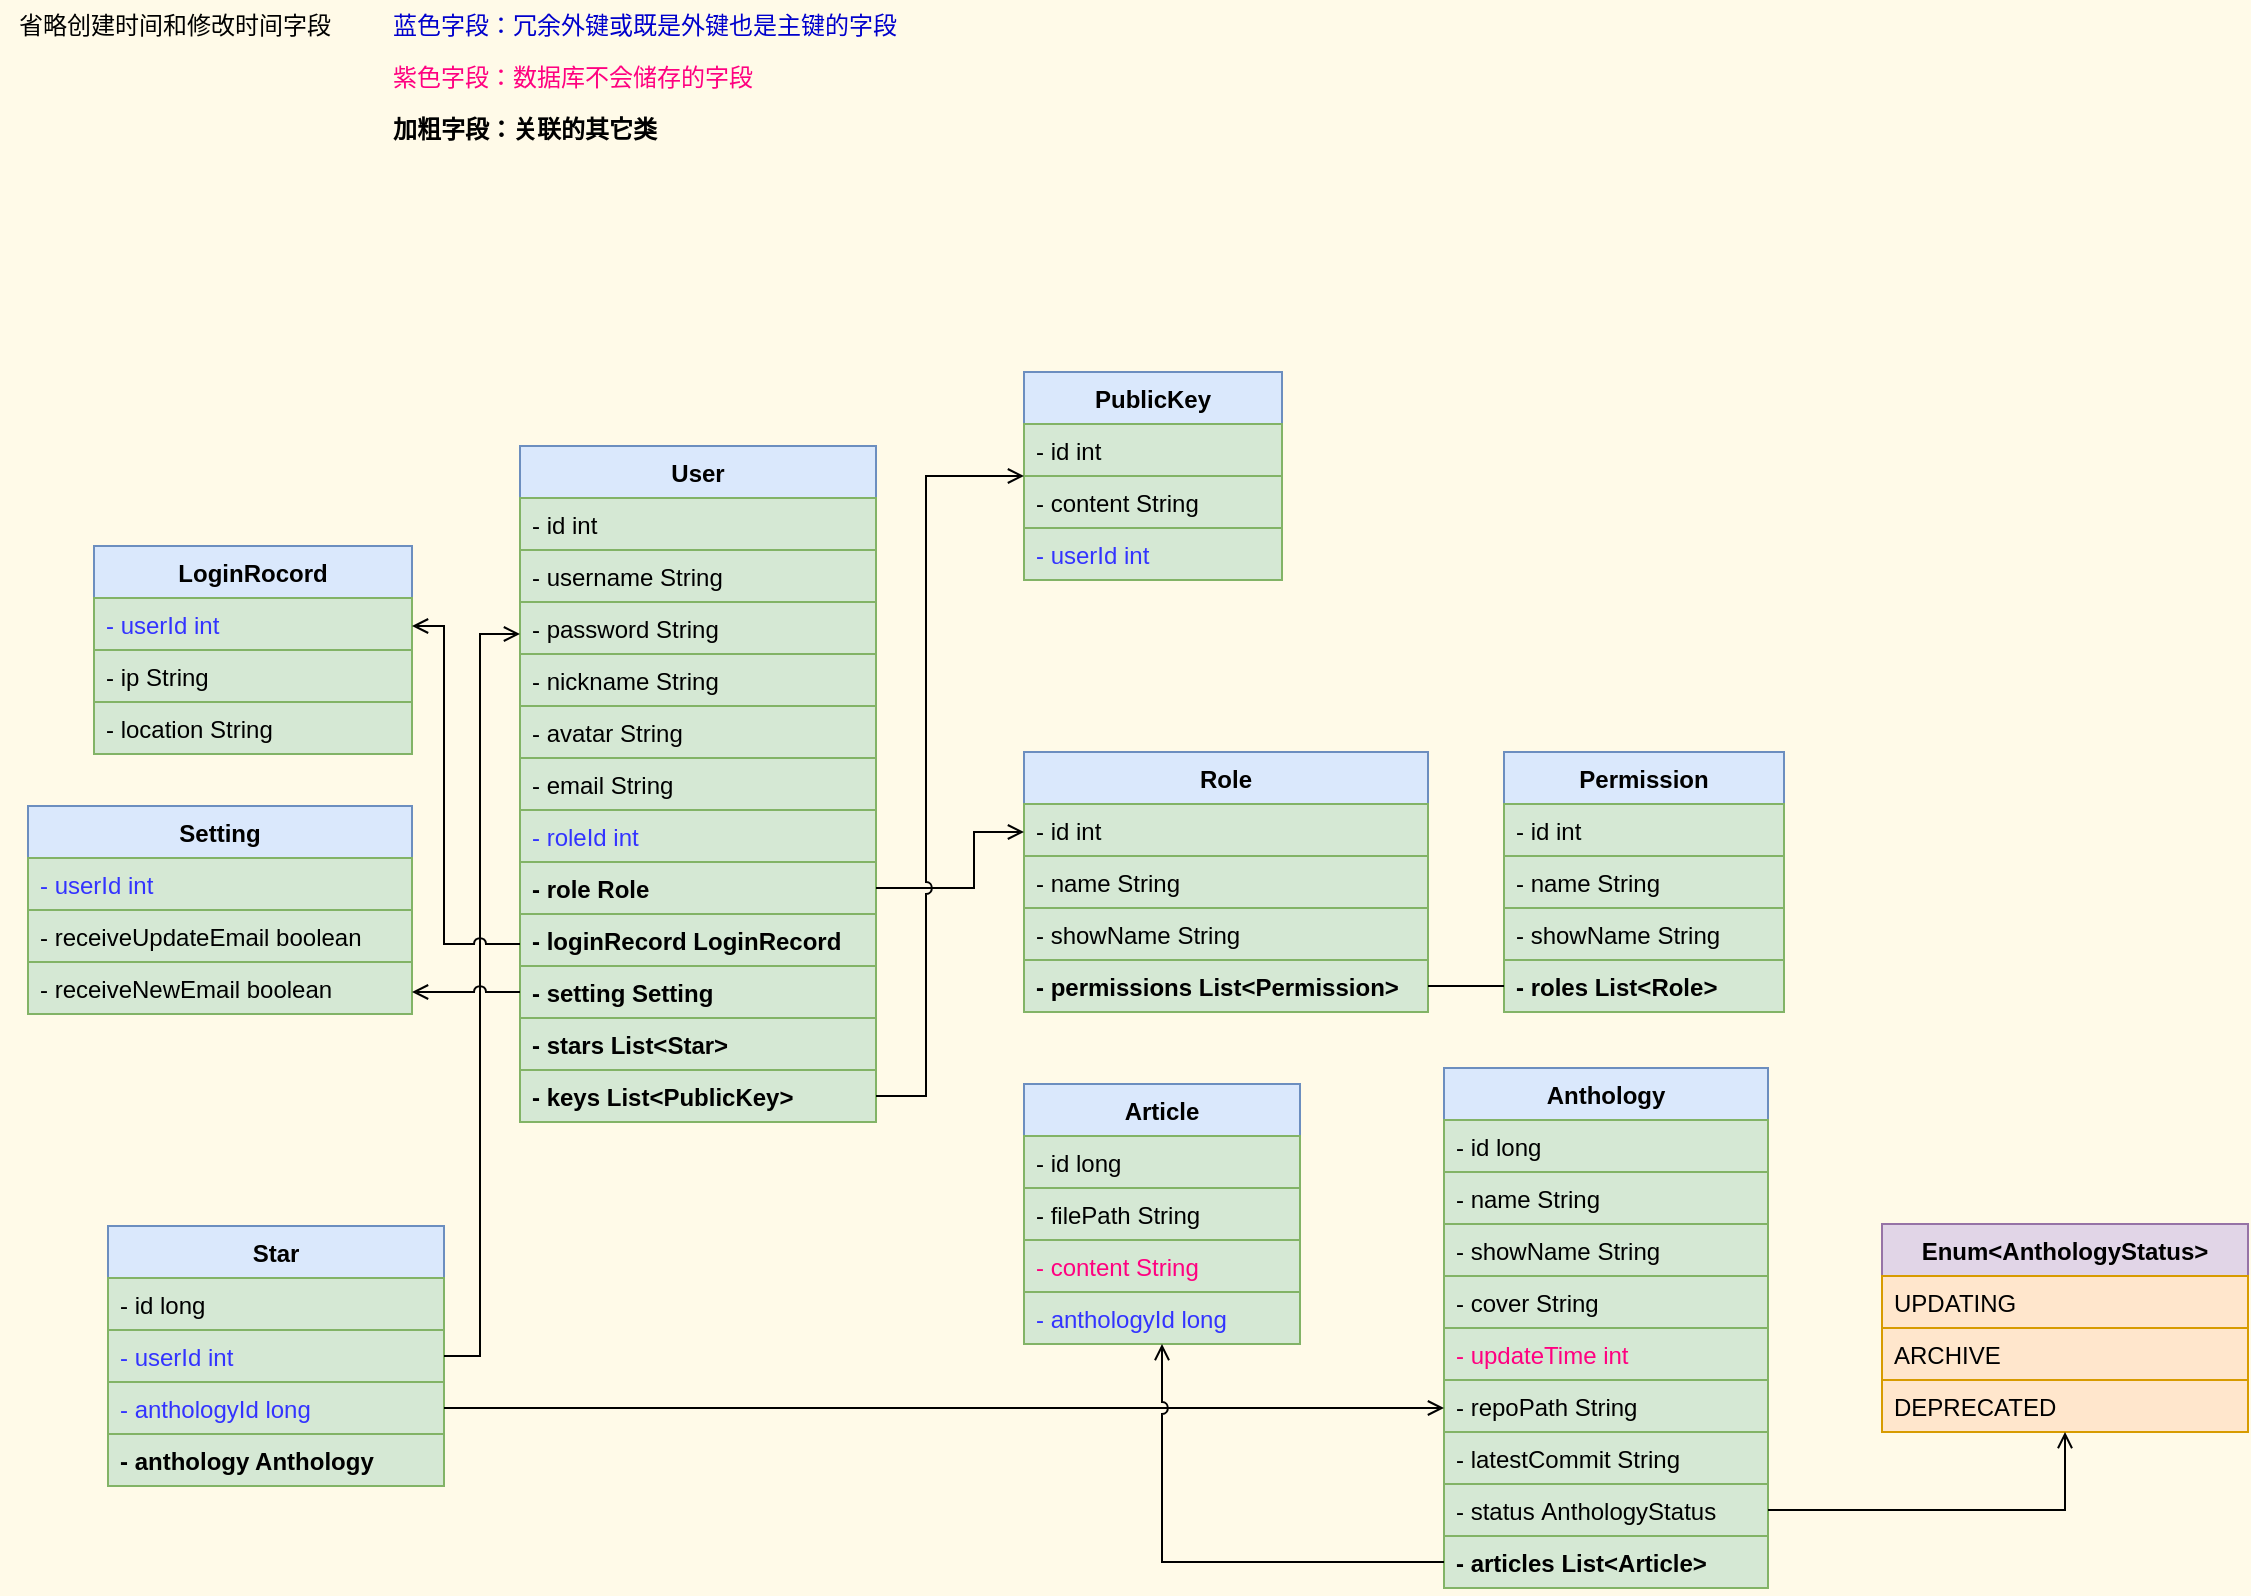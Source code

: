 <mxfile compressed="true" version="24.7.5" pages="3"><diagram id="wILxJ-nRCRIIZ3_zf6oz" name="Java类图"><mxGraphModel dx="1635" dy="1131" grid="0" gridSize="10" guides="1" tooltips="1" connect="1" arrows="1" fold="1" page="0" pageScale="1" pageWidth="827" pageHeight="1169" background="#FFFAE8" math="0" shadow="0"><root><mxCell id="0"/><mxCell id="1" parent="0"/><mxCell id="WRO1GQqFH-MKX0ff_sbG-9" value="User" style="swimlane;fontStyle=1;align=center;verticalAlign=top;childLayout=stackLayout;horizontal=1;startSize=26;horizontalStack=0;resizeParent=1;resizeParentMax=0;resizeLast=0;collapsible=1;marginBottom=0;fillColor=#dae8fc;strokeColor=#6c8ebf;" parent="1" vertex="1"><mxGeometry x="249" y="126" width="178" height="338" as="geometry"/></mxCell><mxCell id="WRO1GQqFH-MKX0ff_sbG-10" value="- id int" style="text;strokeColor=#82b366;fillColor=#d5e8d4;align=left;verticalAlign=top;spacingLeft=4;spacingRight=4;overflow=hidden;rotatable=0;points=[[0,0.5],[1,0.5]];portConstraint=eastwest;" parent="WRO1GQqFH-MKX0ff_sbG-9" vertex="1"><mxGeometry y="26" width="178" height="26" as="geometry"/></mxCell><mxCell id="WRO1GQqFH-MKX0ff_sbG-12" value="- username String" style="text;strokeColor=#82b366;fillColor=#d5e8d4;align=left;verticalAlign=top;spacingLeft=4;spacingRight=4;overflow=hidden;rotatable=0;points=[[0,0.5],[1,0.5]];portConstraint=eastwest;" parent="WRO1GQqFH-MKX0ff_sbG-9" vertex="1"><mxGeometry y="52" width="178" height="26" as="geometry"/></mxCell><mxCell id="EvGXJdS2gnssmOcRnPen-53" value="- password String" style="text;strokeColor=#82b366;fillColor=#d5e8d4;align=left;verticalAlign=top;spacingLeft=4;spacingRight=4;overflow=hidden;rotatable=0;points=[[0,0.5],[1,0.5]];portConstraint=eastwest;" parent="WRO1GQqFH-MKX0ff_sbG-9" vertex="1"><mxGeometry y="78" width="178" height="26" as="geometry"/></mxCell><mxCell id="WRO1GQqFH-MKX0ff_sbG-14" value="- nickname String" style="text;strokeColor=#82b366;fillColor=#d5e8d4;align=left;verticalAlign=top;spacingLeft=4;spacingRight=4;overflow=hidden;rotatable=0;points=[[0,0.5],[1,0.5]];portConstraint=eastwest;" parent="WRO1GQqFH-MKX0ff_sbG-9" vertex="1"><mxGeometry y="104" width="178" height="26" as="geometry"/></mxCell><mxCell id="WRO1GQqFH-MKX0ff_sbG-13" value="- avatar String" style="text;strokeColor=#82b366;fillColor=#d5e8d4;align=left;verticalAlign=top;spacingLeft=4;spacingRight=4;overflow=hidden;rotatable=0;points=[[0,0.5],[1,0.5]];portConstraint=eastwest;" parent="WRO1GQqFH-MKX0ff_sbG-9" vertex="1"><mxGeometry y="130" width="178" height="26" as="geometry"/></mxCell><mxCell id="EvGXJdS2gnssmOcRnPen-19" value="- email String" style="text;strokeColor=#82b366;fillColor=#d5e8d4;align=left;verticalAlign=top;spacingLeft=4;spacingRight=4;overflow=hidden;rotatable=0;points=[[0,0.5],[1,0.5]];portConstraint=eastwest;" parent="WRO1GQqFH-MKX0ff_sbG-9" vertex="1"><mxGeometry y="156" width="178" height="26" as="geometry"/></mxCell><mxCell id="KLJNdqRSE8lyybEIYf_4-9" value="- roleId int" style="text;strokeColor=#82b366;fillColor=#d5e8d4;align=left;verticalAlign=top;spacingLeft=4;spacingRight=4;overflow=hidden;rotatable=0;points=[[0,0.5],[1,0.5]];portConstraint=eastwest;fontColor=#3333FF;" parent="WRO1GQqFH-MKX0ff_sbG-9" vertex="1"><mxGeometry y="182" width="178" height="26" as="geometry"/></mxCell><mxCell id="WRO1GQqFH-MKX0ff_sbG-15" value="- role Role" style="text;strokeColor=#82b366;fillColor=#d5e8d4;align=left;verticalAlign=top;spacingLeft=4;spacingRight=4;overflow=hidden;rotatable=0;points=[[0,0.5],[1,0.5]];portConstraint=eastwest;fontStyle=1" parent="WRO1GQqFH-MKX0ff_sbG-9" vertex="1"><mxGeometry y="208" width="178" height="26" as="geometry"/></mxCell><mxCell id="KLJNdqRSE8lyybEIYf_4-7" value="- loginRecord LoginRecord" style="text;strokeColor=#82b366;fillColor=#d5e8d4;align=left;verticalAlign=top;spacingLeft=4;spacingRight=4;overflow=hidden;rotatable=0;points=[[0,0.5],[1,0.5]];portConstraint=eastwest;fontStyle=1" parent="WRO1GQqFH-MKX0ff_sbG-9" vertex="1"><mxGeometry y="234" width="178" height="26" as="geometry"/></mxCell><mxCell id="-3vvD8Rm2TfHry4j1YMg-6" value="- setting Setting" style="text;strokeColor=#82b366;fillColor=#d5e8d4;align=left;verticalAlign=top;spacingLeft=4;spacingRight=4;overflow=hidden;rotatable=0;points=[[0,0.5],[1,0.5]];portConstraint=eastwest;fontStyle=1" parent="WRO1GQqFH-MKX0ff_sbG-9" vertex="1"><mxGeometry y="260" width="178" height="26" as="geometry"/></mxCell><mxCell id="KLJNdqRSE8lyybEIYf_4-10" value="- stars List&lt;Star&gt;" style="text;strokeColor=#82b366;fillColor=#d5e8d4;align=left;verticalAlign=top;spacingLeft=4;spacingRight=4;overflow=hidden;rotatable=0;points=[[0,0.5],[1,0.5]];portConstraint=eastwest;fontStyle=1" parent="WRO1GQqFH-MKX0ff_sbG-9" vertex="1"><mxGeometry y="286" width="178" height="26" as="geometry"/></mxCell><mxCell id="Ed-mFehh7UW_au2QXCKi-1" value="- keys List&lt;PublicKey&gt;" style="text;strokeColor=#82b366;fillColor=#d5e8d4;align=left;verticalAlign=top;spacingLeft=4;spacingRight=4;overflow=hidden;rotatable=0;points=[[0,0.5],[1,0.5]];portConstraint=eastwest;fontStyle=1" parent="WRO1GQqFH-MKX0ff_sbG-9" vertex="1"><mxGeometry y="312" width="178" height="26" as="geometry"/></mxCell><mxCell id="EvGXJdS2gnssmOcRnPen-2" value="Role" style="swimlane;fontStyle=1;align=center;verticalAlign=top;childLayout=stackLayout;horizontal=1;startSize=26;horizontalStack=0;resizeParent=1;resizeParentMax=0;resizeLast=0;collapsible=1;marginBottom=0;fillColor=#dae8fc;strokeColor=#6c8ebf;fontColor=#000000;" parent="1" vertex="1"><mxGeometry x="501" y="279" width="202" height="130" as="geometry"/></mxCell><mxCell id="EvGXJdS2gnssmOcRnPen-3" value="- id int" style="text;strokeColor=#82b366;fillColor=#d5e8d4;align=left;verticalAlign=top;spacingLeft=4;spacingRight=4;overflow=hidden;rotatable=0;points=[[0,0.5],[1,0.5]];portConstraint=eastwest;fontColor=#000000;" parent="EvGXJdS2gnssmOcRnPen-2" vertex="1"><mxGeometry y="26" width="202" height="26" as="geometry"/></mxCell><mxCell id="EvGXJdS2gnssmOcRnPen-4" value="- name String" style="text;strokeColor=#82b366;fillColor=#d5e8d4;align=left;verticalAlign=top;spacingLeft=4;spacingRight=4;overflow=hidden;rotatable=0;points=[[0,0.5],[1,0.5]];portConstraint=eastwest;fontColor=#000000;" parent="EvGXJdS2gnssmOcRnPen-2" vertex="1"><mxGeometry y="52" width="202" height="26" as="geometry"/></mxCell><mxCell id="2Uml_MnLq0i4C8X55gZZ-1" value="- showName String" style="text;strokeColor=#82b366;fillColor=#d5e8d4;align=left;verticalAlign=top;spacingLeft=4;spacingRight=4;overflow=hidden;rotatable=0;points=[[0,0.5],[1,0.5]];portConstraint=eastwest;fontColor=#000000;" parent="EvGXJdS2gnssmOcRnPen-2" vertex="1"><mxGeometry y="78" width="202" height="26" as="geometry"/></mxCell><mxCell id="EvGXJdS2gnssmOcRnPen-16" value="- permissions List&lt;Permission&gt;" style="text;strokeColor=#82b366;fillColor=#d5e8d4;align=left;verticalAlign=top;spacingLeft=4;spacingRight=4;overflow=hidden;rotatable=0;points=[[0,0.5],[1,0.5]];portConstraint=eastwest;fontColor=#000000;fontStyle=1" parent="EvGXJdS2gnssmOcRnPen-2" vertex="1"><mxGeometry y="104" width="202" height="26" as="geometry"/></mxCell><mxCell id="EvGXJdS2gnssmOcRnPen-9" value="Permission" style="swimlane;fontStyle=1;align=center;verticalAlign=top;childLayout=stackLayout;horizontal=1;startSize=26;horizontalStack=0;resizeParent=1;resizeParentMax=0;resizeLast=0;collapsible=1;marginBottom=0;fillColor=#dae8fc;strokeColor=#6c8ebf;fontColor=#000000;" parent="1" vertex="1"><mxGeometry x="741" y="279" width="140" height="130" as="geometry"/></mxCell><mxCell id="EvGXJdS2gnssmOcRnPen-10" value="- id int" style="text;strokeColor=#82b366;fillColor=#d5e8d4;align=left;verticalAlign=top;spacingLeft=4;spacingRight=4;overflow=hidden;rotatable=0;points=[[0,0.5],[1,0.5]];portConstraint=eastwest;fontColor=#000000;" parent="EvGXJdS2gnssmOcRnPen-9" vertex="1"><mxGeometry y="26" width="140" height="26" as="geometry"/></mxCell><mxCell id="EvGXJdS2gnssmOcRnPen-11" value="- name String" style="text;strokeColor=#82b366;fillColor=#d5e8d4;align=left;verticalAlign=top;spacingLeft=4;spacingRight=4;overflow=hidden;rotatable=0;points=[[0,0.5],[1,0.5]];portConstraint=eastwest;fontColor=#000000;" parent="EvGXJdS2gnssmOcRnPen-9" vertex="1"><mxGeometry y="52" width="140" height="26" as="geometry"/></mxCell><mxCell id="2Uml_MnLq0i4C8X55gZZ-2" value="- showName String" style="text;strokeColor=#82b366;fillColor=#d5e8d4;align=left;verticalAlign=top;spacingLeft=4;spacingRight=4;overflow=hidden;rotatable=0;points=[[0,0.5],[1,0.5]];portConstraint=eastwest;fontColor=#000000;" parent="EvGXJdS2gnssmOcRnPen-9" vertex="1"><mxGeometry y="78" width="140" height="26" as="geometry"/></mxCell><mxCell id="EvGXJdS2gnssmOcRnPen-14" value="- roles List&lt;Role&gt;" style="text;strokeColor=#82b366;fillColor=#d5e8d4;align=left;verticalAlign=top;spacingLeft=4;spacingRight=4;overflow=hidden;rotatable=0;points=[[0,0.5],[1,0.5]];portConstraint=eastwest;fontColor=#000000;fontStyle=1" parent="EvGXJdS2gnssmOcRnPen-9" vertex="1"><mxGeometry y="104" width="140" height="26" as="geometry"/></mxCell><mxCell id="EvGXJdS2gnssmOcRnPen-17" style="edgeStyle=orthogonalEdgeStyle;rounded=0;orthogonalLoop=1;jettySize=auto;html=1;exitX=1;exitY=0.5;exitDx=0;exitDy=0;strokeColor=#000000;endArrow=open;endFill=0;" parent="1" source="WRO1GQqFH-MKX0ff_sbG-15" target="EvGXJdS2gnssmOcRnPen-2" edge="1"><mxGeometry relative="1" as="geometry"><Array as="points"><mxPoint x="476" y="347"/><mxPoint x="476" y="319"/></Array></mxGeometry></mxCell><mxCell id="EvGXJdS2gnssmOcRnPen-18" style="edgeStyle=orthogonalEdgeStyle;rounded=0;orthogonalLoop=1;jettySize=auto;html=1;endArrow=none;endFill=0;fontColor=#000000;strokeColor=#000000;" parent="1" source="EvGXJdS2gnssmOcRnPen-16" target="EvGXJdS2gnssmOcRnPen-14" edge="1"><mxGeometry relative="1" as="geometry"><Array as="points"/></mxGeometry></mxCell><mxCell id="EvGXJdS2gnssmOcRnPen-20" value="Article" style="swimlane;fontStyle=1;align=center;verticalAlign=top;childLayout=stackLayout;horizontal=1;startSize=26;horizontalStack=0;resizeParent=1;resizeParentMax=0;resizeLast=0;collapsible=1;marginBottom=0;fillColor=#dae8fc;strokeColor=#6c8ebf;fontColor=#000000;" parent="1" vertex="1"><mxGeometry x="501" y="445" width="138" height="130" as="geometry"/></mxCell><mxCell id="EvGXJdS2gnssmOcRnPen-21" value="- id long" style="text;strokeColor=#82b366;fillColor=#d5e8d4;align=left;verticalAlign=top;spacingLeft=4;spacingRight=4;overflow=hidden;rotatable=0;points=[[0,0.5],[1,0.5]];portConstraint=eastwest;fontColor=#000000;" parent="EvGXJdS2gnssmOcRnPen-20" vertex="1"><mxGeometry y="26" width="138" height="26" as="geometry"/></mxCell><mxCell id="EvGXJdS2gnssmOcRnPen-29" value="- filePath String" style="text;strokeColor=#82b366;fillColor=#d5e8d4;align=left;verticalAlign=top;spacingLeft=4;spacingRight=4;overflow=hidden;rotatable=0;points=[[0,0.5],[1,0.5]];portConstraint=eastwest;fontColor=#000000;" parent="EvGXJdS2gnssmOcRnPen-20" vertex="1"><mxGeometry y="52" width="138" height="26" as="geometry"/></mxCell><mxCell id="EvGXJdS2gnssmOcRnPen-54" value="- content String" style="text;strokeColor=#82b366;fillColor=#d5e8d4;align=left;verticalAlign=top;spacingLeft=4;spacingRight=4;overflow=hidden;rotatable=0;points=[[0,0.5],[1,0.5]];portConstraint=eastwest;fontColor=#FF0080;" parent="EvGXJdS2gnssmOcRnPen-20" vertex="1"><mxGeometry y="78" width="138" height="26" as="geometry"/></mxCell><mxCell id="KLJNdqRSE8lyybEIYf_4-14" value="- anthologyId long" style="text;strokeColor=#82b366;fillColor=#d5e8d4;align=left;verticalAlign=top;spacingLeft=4;spacingRight=4;overflow=hidden;rotatable=0;points=[[0,0.5],[1,0.5]];portConstraint=eastwest;fontColor=#3333FF;" parent="EvGXJdS2gnssmOcRnPen-20" vertex="1"><mxGeometry y="104" width="138" height="26" as="geometry"/></mxCell><mxCell id="EvGXJdS2gnssmOcRnPen-31" value="Anthology" style="swimlane;fontStyle=1;align=center;verticalAlign=top;childLayout=stackLayout;horizontal=1;startSize=26;horizontalStack=0;resizeParent=1;resizeParentMax=0;resizeLast=0;collapsible=1;marginBottom=0;fillColor=#dae8fc;strokeColor=#6c8ebf;fontColor=#000000;" parent="1" vertex="1"><mxGeometry x="711" y="437" width="162" height="260" as="geometry"/></mxCell><mxCell id="EvGXJdS2gnssmOcRnPen-32" value="- id long" style="text;strokeColor=#82b366;fillColor=#d5e8d4;align=left;verticalAlign=top;spacingLeft=4;spacingRight=4;overflow=hidden;rotatable=0;points=[[0,0.5],[1,0.5]];portConstraint=eastwest;fontColor=#000000;" parent="EvGXJdS2gnssmOcRnPen-31" vertex="1"><mxGeometry y="26" width="162" height="26" as="geometry"/></mxCell><mxCell id="EvGXJdS2gnssmOcRnPen-33" value="- name String" style="text;strokeColor=#82b366;fillColor=#d5e8d4;align=left;verticalAlign=top;spacingLeft=4;spacingRight=4;overflow=hidden;rotatable=0;points=[[0,0.5],[1,0.5]];portConstraint=eastwest;fontColor=#000000;" parent="EvGXJdS2gnssmOcRnPen-31" vertex="1"><mxGeometry y="52" width="162" height="26" as="geometry"/></mxCell><mxCell id="NV3eIGNlk2f-MBtnMCLc-1" value="- showName String" style="text;strokeColor=#82b366;fillColor=#d5e8d4;align=left;verticalAlign=top;spacingLeft=4;spacingRight=4;overflow=hidden;rotatable=0;points=[[0,0.5],[1,0.5]];portConstraint=eastwest;fontColor=#000000;" parent="EvGXJdS2gnssmOcRnPen-31" vertex="1"><mxGeometry y="78" width="162" height="26" as="geometry"/></mxCell><mxCell id="iXWzoQddc1kPVXcZnfXH-1" value="- cover String" style="text;strokeColor=#82b366;fillColor=#d5e8d4;align=left;verticalAlign=top;spacingLeft=4;spacingRight=4;overflow=hidden;rotatable=0;points=[[0,0.5],[1,0.5]];portConstraint=eastwest;fontColor=#000000;" parent="EvGXJdS2gnssmOcRnPen-31" vertex="1"><mxGeometry y="104" width="162" height="26" as="geometry"/></mxCell><mxCell id="INj5p5lKH3iqRu2ESQi--1" value="- updateTime int" style="text;strokeColor=#82b366;fillColor=#d5e8d4;align=left;verticalAlign=top;spacingLeft=4;spacingRight=4;overflow=hidden;rotatable=0;points=[[0,0.5],[1,0.5]];portConstraint=eastwest;fontColor=#FF0080;" parent="EvGXJdS2gnssmOcRnPen-31" vertex="1"><mxGeometry y="130" width="162" height="26" as="geometry"/></mxCell><mxCell id="EvGXJdS2gnssmOcRnPen-34" value="- repoPath String" style="text;strokeColor=#82b366;fillColor=#d5e8d4;align=left;verticalAlign=top;spacingLeft=4;spacingRight=4;overflow=hidden;rotatable=0;points=[[0,0.5],[1,0.5]];portConstraint=eastwest;fontColor=#000000;" parent="EvGXJdS2gnssmOcRnPen-31" vertex="1"><mxGeometry y="156" width="162" height="26" as="geometry"/></mxCell><mxCell id="EvGXJdS2gnssmOcRnPen-35" value="- latestCommit String" style="text;strokeColor=#82b366;fillColor=#d5e8d4;align=left;verticalAlign=top;spacingLeft=4;spacingRight=4;overflow=hidden;rotatable=0;points=[[0,0.5],[1,0.5]];portConstraint=eastwest;fontColor=#000000;" parent="EvGXJdS2gnssmOcRnPen-31" vertex="1"><mxGeometry y="182" width="162" height="26" as="geometry"/></mxCell><mxCell id="jPBst0sOSOhjtiy_MQ_L-12" value="- status AnthologyStatus" style="text;strokeColor=#82b366;fillColor=#d5e8d4;align=left;verticalAlign=top;spacingLeft=4;spacingRight=4;overflow=hidden;rotatable=0;points=[[0,0.5],[1,0.5]];portConstraint=eastwest;fontColor=#000000;" parent="EvGXJdS2gnssmOcRnPen-31" vertex="1"><mxGeometry y="208" width="162" height="26" as="geometry"/></mxCell><mxCell id="KLJNdqRSE8lyybEIYf_4-12" value="- articles List&lt;Article&gt;" style="text;strokeColor=#82b366;fillColor=#d5e8d4;align=left;verticalAlign=top;spacingLeft=4;spacingRight=4;overflow=hidden;rotatable=0;points=[[0,0.5],[1,0.5]];portConstraint=eastwest;fontColor=#000000;fontStyle=1" parent="EvGXJdS2gnssmOcRnPen-31" vertex="1"><mxGeometry y="234" width="162" height="26" as="geometry"/></mxCell><mxCell id="WLKRW--15k-EWWXqYnvJ-45" value="PublicKey" style="swimlane;fontStyle=1;align=center;verticalAlign=top;childLayout=stackLayout;horizontal=1;startSize=26;horizontalStack=0;resizeParent=1;resizeParentMax=0;resizeLast=0;collapsible=1;marginBottom=0;fillColor=#dae8fc;strokeColor=#6c8ebf;fontColor=#000000;" parent="1" vertex="1"><mxGeometry x="501" y="89" width="129" height="104" as="geometry"/></mxCell><mxCell id="zAWUf8UN9SUxEkpiSUoT-4" value="- id int" style="text;strokeColor=#82b366;fillColor=#d5e8d4;align=left;verticalAlign=top;spacingLeft=4;spacingRight=4;overflow=hidden;rotatable=0;points=[[0,0.5],[1,0.5]];portConstraint=eastwest;fontColor=#000000;" parent="WLKRW--15k-EWWXqYnvJ-45" vertex="1"><mxGeometry y="26" width="129" height="26" as="geometry"/></mxCell><mxCell id="WLKRW--15k-EWWXqYnvJ-50" value="- content String" style="text;strokeColor=#82b366;fillColor=#d5e8d4;align=left;verticalAlign=top;spacingLeft=4;spacingRight=4;overflow=hidden;rotatable=0;points=[[0,0.5],[1,0.5]];portConstraint=eastwest;fontColor=#000000;" parent="WLKRW--15k-EWWXqYnvJ-45" vertex="1"><mxGeometry y="52" width="129" height="26" as="geometry"/></mxCell><mxCell id="WLKRW--15k-EWWXqYnvJ-46" value="- userId int" style="text;strokeColor=#82b366;fillColor=#d5e8d4;align=left;verticalAlign=top;spacingLeft=4;spacingRight=4;overflow=hidden;rotatable=0;points=[[0,0.5],[1,0.5]];portConstraint=eastwest;fontColor=#3333FF;" parent="WLKRW--15k-EWWXqYnvJ-45" vertex="1"><mxGeometry y="78" width="129" height="26" as="geometry"/></mxCell><mxCell id="S6ZEdvKxkXjEGz55FUWK-1" value="Star" style="swimlane;fontStyle=1;align=center;verticalAlign=top;childLayout=stackLayout;horizontal=1;startSize=26;horizontalStack=0;resizeParent=1;resizeParentMax=0;resizeLast=0;collapsible=1;marginBottom=0;fillColor=#dae8fc;strokeColor=#6c8ebf;" parent="1" vertex="1"><mxGeometry x="43" y="516" width="168" height="130" as="geometry"/></mxCell><mxCell id="S6ZEdvKxkXjEGz55FUWK-2" value="- id long" style="text;strokeColor=#82b366;fillColor=#d5e8d4;align=left;verticalAlign=top;spacingLeft=4;spacingRight=4;overflow=hidden;rotatable=0;points=[[0,0.5],[1,0.5]];portConstraint=eastwest;" parent="S6ZEdvKxkXjEGz55FUWK-1" vertex="1"><mxGeometry y="26" width="168" height="26" as="geometry"/></mxCell><mxCell id="S6ZEdvKxkXjEGz55FUWK-3" value="- userId int" style="text;strokeColor=#82b366;fillColor=#d5e8d4;align=left;verticalAlign=top;spacingLeft=4;spacingRight=4;overflow=hidden;rotatable=0;points=[[0,0.5],[1,0.5]];portConstraint=eastwest;fontColor=#3333FF;" parent="S6ZEdvKxkXjEGz55FUWK-1" vertex="1"><mxGeometry y="52" width="168" height="26" as="geometry"/></mxCell><mxCell id="S6ZEdvKxkXjEGz55FUWK-6" value="- anthologyId long" style="text;strokeColor=#82b366;fillColor=#d5e8d4;align=left;verticalAlign=top;spacingLeft=4;spacingRight=4;overflow=hidden;rotatable=0;points=[[0,0.5],[1,0.5]];portConstraint=eastwest;fontColor=#3333FF;" parent="S6ZEdvKxkXjEGz55FUWK-1" vertex="1"><mxGeometry y="78" width="168" height="26" as="geometry"/></mxCell><mxCell id="KLJNdqRSE8lyybEIYf_4-11" value="- anthology Anthology" style="text;strokeColor=#82b366;fillColor=#d5e8d4;align=left;verticalAlign=top;spacingLeft=4;spacingRight=4;overflow=hidden;rotatable=0;points=[[0,0.5],[1,0.5]];portConstraint=eastwest;fontStyle=1" parent="S6ZEdvKxkXjEGz55FUWK-1" vertex="1"><mxGeometry y="104" width="168" height="26" as="geometry"/></mxCell><mxCell id="S6ZEdvKxkXjEGz55FUWK-7" style="edgeStyle=orthogonalEdgeStyle;rounded=0;orthogonalLoop=1;jettySize=auto;html=1;exitX=1;exitY=0.5;exitDx=0;exitDy=0;strokeColor=#000000;fontColor=#000000;endArrow=open;endFill=0;jumpStyle=arc;" parent="1" source="S6ZEdvKxkXjEGz55FUWK-3" target="WRO1GQqFH-MKX0ff_sbG-9" edge="1"><mxGeometry relative="1" as="geometry"><Array as="points"><mxPoint x="229" y="581"/><mxPoint x="229" y="220"/></Array></mxGeometry></mxCell><mxCell id="S6ZEdvKxkXjEGz55FUWK-8" style="edgeStyle=orthogonalEdgeStyle;rounded=0;orthogonalLoop=1;jettySize=auto;html=1;exitX=1;exitY=0.5;exitDx=0;exitDy=0;strokeColor=#000000;endArrow=open;endFill=0;" parent="1" source="S6ZEdvKxkXjEGz55FUWK-6" target="EvGXJdS2gnssmOcRnPen-31" edge="1"><mxGeometry relative="1" as="geometry"><Array as="points"><mxPoint x="561" y="607"/><mxPoint x="561" y="607"/></Array></mxGeometry></mxCell><mxCell id="-3vvD8Rm2TfHry4j1YMg-2" value="Setting" style="swimlane;fontStyle=1;align=center;verticalAlign=top;childLayout=stackLayout;horizontal=1;startSize=26;horizontalStack=0;resizeParent=1;resizeParentMax=0;resizeLast=0;collapsible=1;marginBottom=0;fillColor=#dae8fc;strokeColor=#6c8ebf;" parent="1" vertex="1"><mxGeometry x="3" y="306" width="192" height="104" as="geometry"/></mxCell><mxCell id="-3vvD8Rm2TfHry4j1YMg-3" value="- userId int" style="text;strokeColor=#82b366;fillColor=#d5e8d4;align=left;verticalAlign=top;spacingLeft=4;spacingRight=4;overflow=hidden;rotatable=0;points=[[0,0.5],[1,0.5]];portConstraint=eastwest;fontColor=#3333FF;" parent="-3vvD8Rm2TfHry4j1YMg-2" vertex="1"><mxGeometry y="26" width="192" height="26" as="geometry"/></mxCell><mxCell id="-3vvD8Rm2TfHry4j1YMg-8" value="- receiveUpdateEmail boolean" style="text;strokeColor=#82b366;fillColor=#d5e8d4;align=left;verticalAlign=top;spacingLeft=4;spacingRight=4;overflow=hidden;rotatable=0;points=[[0,0.5],[1,0.5]];portConstraint=eastwest;" parent="-3vvD8Rm2TfHry4j1YMg-2" vertex="1"><mxGeometry y="52" width="192" height="26" as="geometry"/></mxCell><mxCell id="k8gp6Hoa-KS5ZbWZ8qMf-1" value="- receiveNewEmail boolean" style="text;strokeColor=#82b366;fillColor=#d5e8d4;align=left;verticalAlign=top;spacingLeft=4;spacingRight=4;overflow=hidden;rotatable=0;points=[[0,0.5],[1,0.5]];portConstraint=eastwest;" parent="-3vvD8Rm2TfHry4j1YMg-2" vertex="1"><mxGeometry y="78" width="192" height="26" as="geometry"/></mxCell><mxCell id="-3vvD8Rm2TfHry4j1YMg-7" style="edgeStyle=orthogonalEdgeStyle;rounded=0;orthogonalLoop=1;jettySize=auto;html=1;strokeColor=#000000;endArrow=open;endFill=0;jumpStyle=arc;" parent="1" source="-3vvD8Rm2TfHry4j1YMg-6" target="-3vvD8Rm2TfHry4j1YMg-2" edge="1"><mxGeometry relative="1" as="geometry"><Array as="points"><mxPoint x="206" y="399"/><mxPoint x="206" y="399"/></Array></mxGeometry></mxCell><mxCell id="jPBst0sOSOhjtiy_MQ_L-6" value="Enum&lt;AnthologyStatus&gt;" style="swimlane;fontStyle=1;align=center;verticalAlign=top;childLayout=stackLayout;horizontal=1;startSize=26;horizontalStack=0;resizeParent=1;resizeParentMax=0;resizeLast=0;collapsible=1;marginBottom=0;fillColor=#e1d5e7;strokeColor=#9673a6;" parent="1" vertex="1"><mxGeometry x="930" y="515" width="183" height="104" as="geometry"/></mxCell><mxCell id="jPBst0sOSOhjtiy_MQ_L-9" value="UPDATING" style="text;strokeColor=#d79b00;fillColor=#ffe6cc;align=left;verticalAlign=top;spacingLeft=4;spacingRight=4;overflow=hidden;rotatable=0;points=[[0,0.5],[1,0.5]];portConstraint=eastwest;" parent="jPBst0sOSOhjtiy_MQ_L-6" vertex="1"><mxGeometry y="26" width="183" height="26" as="geometry"/></mxCell><mxCell id="jPBst0sOSOhjtiy_MQ_L-10" value="ARCHIVE" style="text;strokeColor=#d79b00;fillColor=#ffe6cc;align=left;verticalAlign=top;spacingLeft=4;spacingRight=4;overflow=hidden;rotatable=0;points=[[0,0.5],[1,0.5]];portConstraint=eastwest;" parent="jPBst0sOSOhjtiy_MQ_L-6" vertex="1"><mxGeometry y="52" width="183" height="26" as="geometry"/></mxCell><mxCell id="jPBst0sOSOhjtiy_MQ_L-11" value="DEPRECATED" style="text;strokeColor=#d79b00;fillColor=#ffe6cc;align=left;verticalAlign=top;spacingLeft=4;spacingRight=4;overflow=hidden;rotatable=0;points=[[0,0.5],[1,0.5]];portConstraint=eastwest;" parent="jPBst0sOSOhjtiy_MQ_L-6" vertex="1"><mxGeometry y="78" width="183" height="26" as="geometry"/></mxCell><mxCell id="7d5ItSO3eI78gVAEE1Ik-1" value="&lt;font color=&quot;#0000cc&quot;&gt;蓝色字段：冗余外键或既是外键也是主键的字段&lt;/font&gt;" style="text;html=1;align=center;verticalAlign=middle;resizable=0;points=[];autosize=1;strokeColor=none;fillColor=none;fontColor=#FF66B3;" parent="1" vertex="1"><mxGeometry x="176" y="-97" width="270" height="26" as="geometry"/></mxCell><mxCell id="7d5ItSO3eI78gVAEE1Ik-2" style="edgeStyle=orthogonalEdgeStyle;rounded=0;orthogonalLoop=1;jettySize=auto;html=1;endArrow=open;endFill=0;" parent="1" source="jPBst0sOSOhjtiy_MQ_L-12" target="jPBst0sOSOhjtiy_MQ_L-6" edge="1"><mxGeometry relative="1" as="geometry"/></mxCell><mxCell id="zAWUf8UN9SUxEkpiSUoT-1" value="&lt;font&gt;紫色字段：数据库不会储存的字段&lt;/font&gt;" style="text;html=1;align=center;verticalAlign=middle;resizable=0;points=[];autosize=1;strokeColor=none;fillColor=none;fontColor=#FF0080;" parent="1" vertex="1"><mxGeometry x="176" y="-71" width="198" height="26" as="geometry"/></mxCell><mxCell id="zAWUf8UN9SUxEkpiSUoT-2" value="&lt;font&gt;省略创建时间和修改时间字段&lt;/font&gt;" style="text;html=1;align=center;verticalAlign=middle;resizable=0;points=[];autosize=1;strokeColor=none;fillColor=none;fontColor=#000000;" parent="1" vertex="1"><mxGeometry x="-11" y="-97" width="174" height="26" as="geometry"/></mxCell><mxCell id="zAWUf8UN9SUxEkpiSUoT-3" value="&lt;font&gt;加粗字段：关联的其它类&lt;/font&gt;" style="text;html=1;align=center;verticalAlign=middle;resizable=0;points=[];autosize=1;strokeColor=none;fillColor=none;fontColor=#000000;fontStyle=1" parent="1" vertex="1"><mxGeometry x="176" y="-45" width="150" height="26" as="geometry"/></mxCell><mxCell id="KLJNdqRSE8lyybEIYf_4-3" value="LoginRocord" style="swimlane;fontStyle=1;align=center;verticalAlign=top;childLayout=stackLayout;horizontal=1;startSize=26;horizontalStack=0;resizeParent=1;resizeParentMax=0;resizeLast=0;collapsible=1;marginBottom=0;fillColor=#dae8fc;strokeColor=#6c8ebf;" parent="1" vertex="1"><mxGeometry x="36" y="176" width="159" height="104" as="geometry"/></mxCell><mxCell id="KLJNdqRSE8lyybEIYf_4-4" value="- userId int" style="text;strokeColor=#82b366;fillColor=#d5e8d4;align=left;verticalAlign=top;spacingLeft=4;spacingRight=4;overflow=hidden;rotatable=0;points=[[0,0.5],[1,0.5]];portConstraint=eastwest;fontColor=#3333FF;" parent="KLJNdqRSE8lyybEIYf_4-3" vertex="1"><mxGeometry y="26" width="159" height="26" as="geometry"/></mxCell><mxCell id="KLJNdqRSE8lyybEIYf_4-5" value="- ip String" style="text;strokeColor=#82b366;fillColor=#d5e8d4;align=left;verticalAlign=top;spacingLeft=4;spacingRight=4;overflow=hidden;rotatable=0;points=[[0,0.5],[1,0.5]];portConstraint=eastwest;" parent="KLJNdqRSE8lyybEIYf_4-3" vertex="1"><mxGeometry y="52" width="159" height="26" as="geometry"/></mxCell><mxCell id="KLJNdqRSE8lyybEIYf_4-6" value="- location String" style="text;strokeColor=#82b366;fillColor=#d5e8d4;align=left;verticalAlign=top;spacingLeft=4;spacingRight=4;overflow=hidden;rotatable=0;points=[[0,0.5],[1,0.5]];portConstraint=eastwest;" parent="KLJNdqRSE8lyybEIYf_4-3" vertex="1"><mxGeometry y="78" width="159" height="26" as="geometry"/></mxCell><mxCell id="KLJNdqRSE8lyybEIYf_4-8" style="edgeStyle=orthogonalEdgeStyle;shape=connector;rounded=0;jumpStyle=arc;orthogonalLoop=1;jettySize=auto;html=1;strokeColor=default;align=center;verticalAlign=middle;fontFamily=Helvetica;fontSize=11;fontColor=default;labelBackgroundColor=default;endArrow=open;endFill=0;" parent="1" source="KLJNdqRSE8lyybEIYf_4-7" target="KLJNdqRSE8lyybEIYf_4-3" edge="1"><mxGeometry relative="1" as="geometry"><Array as="points"><mxPoint x="211" y="375"/><mxPoint x="211" y="216"/></Array></mxGeometry></mxCell><mxCell id="KLJNdqRSE8lyybEIYf_4-13" style="edgeStyle=orthogonalEdgeStyle;shape=connector;rounded=0;jumpStyle=arc;orthogonalLoop=1;jettySize=auto;html=1;strokeColor=default;align=center;verticalAlign=middle;fontFamily=Helvetica;fontSize=11;fontColor=default;labelBackgroundColor=default;endArrow=open;endFill=0;" parent="1" source="KLJNdqRSE8lyybEIYf_4-12" target="EvGXJdS2gnssmOcRnPen-20" edge="1"><mxGeometry relative="1" as="geometry"/></mxCell><mxCell id="Ed-mFehh7UW_au2QXCKi-2" style="edgeStyle=orthogonalEdgeStyle;shape=connector;rounded=0;jumpStyle=arc;orthogonalLoop=1;jettySize=auto;html=1;strokeColor=default;align=center;verticalAlign=middle;fontFamily=Helvetica;fontSize=11;fontColor=default;labelBackgroundColor=default;endArrow=open;endFill=0;" parent="1" source="Ed-mFehh7UW_au2QXCKi-1" target="WLKRW--15k-EWWXqYnvJ-45" edge="1"><mxGeometry relative="1" as="geometry"><Array as="points"><mxPoint x="452" y="451"/><mxPoint x="452" y="141"/></Array></mxGeometry></mxCell></root></mxGraphModel></diagram><diagram id="JHanxzREZH7IJ0J7ykRV" name="数据库"><mxGraphModel dx="1595" dy="1097" grid="0" gridSize="10" guides="1" tooltips="1" connect="1" arrows="1" fold="1" page="0" pageScale="1" pageWidth="827" pageHeight="1169" background="#E3FFFC" math="0" shadow="0"><root><mxCell id="0"/><mxCell id="1" parent="0"/><mxCell id="LYIgKGGrVmpGQKhspQbY-1" value="user" style="swimlane;fontStyle=1;align=center;verticalAlign=top;childLayout=stackLayout;horizontal=1;startSize=26;horizontalStack=0;resizeParent=1;resizeParentMax=0;resizeLast=0;collapsible=1;marginBottom=0;fillColor=#e1d5e7;strokeColor=#000000;fontColor=#000000;" parent="1" vertex="1"><mxGeometry x="333" y="43" width="186" height="208" as="geometry"/></mxCell><mxCell id="LYIgKGGrVmpGQKhspQbY-2" value="- id int" style="text;strokeColor=#000000;fillColor=#fff2cc;align=left;verticalAlign=top;spacingLeft=4;spacingRight=4;overflow=hidden;rotatable=0;points=[[0,0.5],[1,0.5]];portConstraint=eastwest;fontColor=#000000;fontStyle=1" parent="LYIgKGGrVmpGQKhspQbY-1" vertex="1"><mxGeometry y="26" width="186" height="26" as="geometry"/></mxCell><mxCell id="LYIgKGGrVmpGQKhspQbY-3" value="- username varchar(16)" style="text;strokeColor=#000000;fillColor=#fff2cc;align=left;verticalAlign=top;spacingLeft=4;spacingRight=4;overflow=hidden;rotatable=0;points=[[0,0.5],[1,0.5]];portConstraint=eastwest;fontColor=#000000;" parent="LYIgKGGrVmpGQKhspQbY-1" vertex="1"><mxGeometry y="52" width="186" height="26" as="geometry"/></mxCell><mxCell id="LYIgKGGrVmpGQKhspQbY-4" value="- password varchar(64)" style="text;strokeColor=#000000;fillColor=#fff2cc;align=left;verticalAlign=top;spacingLeft=4;spacingRight=4;overflow=hidden;rotatable=0;points=[[0,0.5],[1,0.5]];portConstraint=eastwest;fontColor=#000000;" parent="LYIgKGGrVmpGQKhspQbY-1" vertex="1"><mxGeometry y="78" width="186" height="26" as="geometry"/></mxCell><mxCell id="LYIgKGGrVmpGQKhspQbY-5" value="- nickname varchar(32)" style="text;strokeColor=#000000;fillColor=#fff2cc;align=left;verticalAlign=top;spacingLeft=4;spacingRight=4;overflow=hidden;rotatable=0;points=[[0,0.5],[1,0.5]];portConstraint=eastwest;fontColor=#000000;" parent="LYIgKGGrVmpGQKhspQbY-1" vertex="1"><mxGeometry y="104" width="186" height="26" as="geometry"/></mxCell><mxCell id="LYIgKGGrVmpGQKhspQbY-6" value="- avatar varchar(1024)" style="text;strokeColor=#000000;fillColor=#fff2cc;align=left;verticalAlign=top;spacingLeft=4;spacingRight=4;overflow=hidden;rotatable=0;points=[[0,0.5],[1,0.5]];portConstraint=eastwest;fontColor=#000000;" parent="LYIgKGGrVmpGQKhspQbY-1" vertex="1"><mxGeometry y="130" width="186" height="26" as="geometry"/></mxCell><mxCell id="LYIgKGGrVmpGQKhspQbY-7" value="- email varchar(64)" style="text;strokeColor=#000000;fillColor=#fff2cc;align=left;verticalAlign=top;spacingLeft=4;spacingRight=4;overflow=hidden;rotatable=0;points=[[0,0.5],[1,0.5]];portConstraint=eastwest;fontColor=#000000;" parent="LYIgKGGrVmpGQKhspQbY-1" vertex="1"><mxGeometry y="156" width="186" height="26" as="geometry"/></mxCell><mxCell id="LYIgKGGrVmpGQKhspQbY-8" value="- role_id int" style="text;strokeColor=#000000;fillColor=#fff2cc;align=left;verticalAlign=top;spacingLeft=4;spacingRight=4;overflow=hidden;rotatable=0;points=[[0,0.5],[1,0.5]];portConstraint=eastwest;fontColor=#3333FF;" parent="LYIgKGGrVmpGQKhspQbY-1" vertex="1"><mxGeometry y="182" width="186" height="26" as="geometry"/></mxCell><mxCell id="r5CsMy7z81uoZ2NrsNFu-1" value="role" style="swimlane;fontStyle=1;align=center;verticalAlign=top;childLayout=stackLayout;horizontal=1;startSize=26;horizontalStack=0;resizeParent=1;resizeParentMax=0;resizeLast=0;collapsible=1;marginBottom=0;fillColor=#e1d5e7;strokeColor=#000000;fontColor=#000000;" parent="1" vertex="1"><mxGeometry x="562" y="25" width="160" height="104" as="geometry"/></mxCell><mxCell id="r5CsMy7z81uoZ2NrsNFu-2" value="- id int" style="text;strokeColor=#000000;fillColor=#fff2cc;align=left;verticalAlign=top;spacingLeft=4;spacingRight=4;overflow=hidden;rotatable=0;points=[[0,0.5],[1,0.5]];portConstraint=eastwest;fontColor=#000000;fontStyle=1" parent="r5CsMy7z81uoZ2NrsNFu-1" vertex="1"><mxGeometry y="26" width="160" height="26" as="geometry"/></mxCell><mxCell id="r5CsMy7z81uoZ2NrsNFu-3" value="- name varchar(32)" style="text;strokeColor=#000000;fillColor=#fff2cc;align=left;verticalAlign=top;spacingLeft=4;spacingRight=4;overflow=hidden;rotatable=0;points=[[0,0.5],[1,0.5]];portConstraint=eastwest;fontColor=#000000;" parent="r5CsMy7z81uoZ2NrsNFu-1" vertex="1"><mxGeometry y="52" width="160" height="26" as="geometry"/></mxCell><mxCell id="Ego-QDA6eMyUf-UU13vf-1" value="- show_name varchar(32)" style="text;strokeColor=#000000;fillColor=#fff2cc;align=left;verticalAlign=top;spacingLeft=4;spacingRight=4;overflow=hidden;rotatable=0;points=[[0,0.5],[1,0.5]];portConstraint=eastwest;fontColor=#000000;" parent="r5CsMy7z81uoZ2NrsNFu-1" vertex="1"><mxGeometry y="78" width="160" height="26" as="geometry"/></mxCell><mxCell id="r5CsMy7z81uoZ2NrsNFu-9" value="permission" style="swimlane;fontStyle=1;align=center;verticalAlign=top;childLayout=stackLayout;horizontal=1;startSize=26;horizontalStack=0;resizeParent=1;resizeParentMax=0;resizeLast=0;collapsible=1;marginBottom=0;fillColor=#e1d5e7;strokeColor=#000000;fontColor=#000000;" parent="1" vertex="1"><mxGeometry x="924" y="22" width="162" height="104" as="geometry"/></mxCell><mxCell id="r5CsMy7z81uoZ2NrsNFu-10" value="- id int" style="text;strokeColor=#000000;fillColor=#fff2cc;align=left;verticalAlign=top;spacingLeft=4;spacingRight=4;overflow=hidden;rotatable=0;points=[[0,0.5],[1,0.5]];portConstraint=eastwest;fontColor=#000000;fontStyle=1" parent="r5CsMy7z81uoZ2NrsNFu-9" vertex="1"><mxGeometry y="26" width="162" height="26" as="geometry"/></mxCell><mxCell id="r5CsMy7z81uoZ2NrsNFu-11" value="- name varchar(32)" style="text;strokeColor=#000000;fillColor=#fff2cc;align=left;verticalAlign=top;spacingLeft=4;spacingRight=4;overflow=hidden;rotatable=0;points=[[0,0.5],[1,0.5]];portConstraint=eastwest;fontColor=#000000;" parent="r5CsMy7z81uoZ2NrsNFu-9" vertex="1"><mxGeometry y="52" width="162" height="26" as="geometry"/></mxCell><mxCell id="Ego-QDA6eMyUf-UU13vf-2" value="- show_name varchar(32)" style="text;strokeColor=#000000;fillColor=#fff2cc;align=left;verticalAlign=top;spacingLeft=4;spacingRight=4;overflow=hidden;rotatable=0;points=[[0,0.5],[1,0.5]];portConstraint=eastwest;fontColor=#000000;" parent="r5CsMy7z81uoZ2NrsNFu-9" vertex="1"><mxGeometry y="78" width="162" height="26" as="geometry"/></mxCell><mxCell id="r5CsMy7z81uoZ2NrsNFu-12" value="role_permission" style="swimlane;fontStyle=1;align=center;verticalAlign=top;childLayout=stackLayout;horizontal=1;startSize=26;horizontalStack=0;resizeParent=1;resizeParentMax=0;resizeLast=0;collapsible=1;marginBottom=0;fillColor=#f8cecc;strokeColor=#000000;fontColor=#000000;" parent="1" vertex="1"><mxGeometry x="757" y="25" width="129" height="78" as="geometry"/></mxCell><mxCell id="r5CsMy7z81uoZ2NrsNFu-13" value="- role_id int" style="text;strokeColor=#000000;fillColor=#d5e8d4;align=left;verticalAlign=top;spacingLeft=4;spacingRight=4;overflow=hidden;rotatable=0;points=[[0,0.5],[1,0.5]];portConstraint=eastwest;fontColor=#FF0080;" parent="r5CsMy7z81uoZ2NrsNFu-12" vertex="1"><mxGeometry y="26" width="129" height="26" as="geometry"/></mxCell><mxCell id="r5CsMy7z81uoZ2NrsNFu-14" value="- permission_id int" style="text;strokeColor=#000000;fillColor=#d5e8d4;align=left;verticalAlign=top;spacingLeft=4;spacingRight=4;overflow=hidden;rotatable=0;points=[[0,0.5],[1,0.5]];portConstraint=eastwest;fontColor=#FF0080;" parent="r5CsMy7z81uoZ2NrsNFu-12" vertex="1"><mxGeometry y="52" width="129" height="26" as="geometry"/></mxCell><mxCell id="r5CsMy7z81uoZ2NrsNFu-17" style="edgeStyle=orthogonalEdgeStyle;rounded=0;orthogonalLoop=1;jettySize=auto;html=1;exitX=1;exitY=0.5;exitDx=0;exitDy=0;fontColor=#000000;endArrow=open;endFill=0;strokeColor=#000000;" parent="1" source="LYIgKGGrVmpGQKhspQbY-8" target="r5CsMy7z81uoZ2NrsNFu-2" edge="1"><mxGeometry relative="1" as="geometry"><Array as="points"><mxPoint x="541" y="244"/><mxPoint x="541" y="64"/></Array></mxGeometry></mxCell><mxCell id="r5CsMy7z81uoZ2NrsNFu-18" value="public_key" style="swimlane;fontStyle=1;align=center;verticalAlign=top;childLayout=stackLayout;horizontal=1;startSize=26;horizontalStack=0;resizeParent=1;resizeParentMax=0;resizeLast=0;collapsible=1;marginBottom=0;fillColor=#e1d5e7;strokeColor=#000000;fontColor=#000000;" parent="1" vertex="1"><mxGeometry x="89" y="194" width="152" height="104" as="geometry"/></mxCell><mxCell id="QGEhd7yUsRbz-mSxt5Jf-1" value="- id int" style="text;strokeColor=#000000;fillColor=#fff2cc;align=left;verticalAlign=top;spacingLeft=4;spacingRight=4;overflow=hidden;rotatable=0;points=[[0,0.5],[1,0.5]];portConstraint=eastwest;fontColor=#000000;fontStyle=1" vertex="1" parent="r5CsMy7z81uoZ2NrsNFu-18"><mxGeometry y="26" width="152" height="26" as="geometry"/></mxCell><mxCell id="VRDM8QAA5_BZaeT1sZUb-2" value="- content varchar(1024)" style="text;strokeColor=#000000;fillColor=#fff2cc;align=left;verticalAlign=top;spacingLeft=4;spacingRight=4;overflow=hidden;rotatable=0;points=[[0,0.5],[1,0.5]];portConstraint=eastwest;fontColor=#000000;" vertex="1" parent="r5CsMy7z81uoZ2NrsNFu-18"><mxGeometry y="52" width="152" height="26" as="geometry"/></mxCell><mxCell id="r5CsMy7z81uoZ2NrsNFu-21" value="- user_id int" style="text;strokeColor=#000000;fillColor=#fff2cc;align=left;verticalAlign=top;spacingLeft=4;spacingRight=4;overflow=hidden;rotatable=0;points=[[0,0.5],[1,0.5]];portConstraint=eastwest;fontColor=#3333FF;" parent="r5CsMy7z81uoZ2NrsNFu-18" vertex="1"><mxGeometry y="78" width="152" height="26" as="geometry"/></mxCell><mxCell id="r5CsMy7z81uoZ2NrsNFu-24" value="article" style="swimlane;fontStyle=1;align=center;verticalAlign=top;childLayout=stackLayout;horizontal=1;startSize=26;horizontalStack=0;resizeParent=1;resizeParentMax=0;resizeLast=0;collapsible=1;marginBottom=0;fillColor=#e1d5e7;strokeColor=#000000;fontColor=#000000;" parent="1" vertex="1"><mxGeometry x="333" y="312" width="163" height="104" as="geometry"/></mxCell><mxCell id="r5CsMy7z81uoZ2NrsNFu-25" value="- id bigint" style="text;strokeColor=#000000;fillColor=#fff2cc;align=left;verticalAlign=top;spacingLeft=4;spacingRight=4;overflow=hidden;rotatable=0;points=[[0,0.5],[1,0.5]];portConstraint=eastwest;fontColor=#000000;fontStyle=1" parent="r5CsMy7z81uoZ2NrsNFu-24" vertex="1"><mxGeometry y="26" width="163" height="26" as="geometry"/></mxCell><mxCell id="r5CsMy7z81uoZ2NrsNFu-26" value="- file_path varchar(2048)" style="text;strokeColor=#000000;fillColor=#fff2cc;align=left;verticalAlign=top;spacingLeft=4;spacingRight=4;overflow=hidden;rotatable=0;points=[[0,0.5],[1,0.5]];portConstraint=eastwest;fontColor=#000000;" parent="r5CsMy7z81uoZ2NrsNFu-24" vertex="1"><mxGeometry y="52" width="163" height="26" as="geometry"/></mxCell><mxCell id="r5CsMy7z81uoZ2NrsNFu-27" value="- anthology_id bigint" style="text;strokeColor=#000000;fillColor=#fff2cc;align=left;verticalAlign=top;spacingLeft=4;spacingRight=4;overflow=hidden;rotatable=0;points=[[0,0.5],[1,0.5]];portConstraint=eastwest;fontColor=#3333FF;" parent="r5CsMy7z81uoZ2NrsNFu-24" vertex="1"><mxGeometry y="78" width="163" height="26" as="geometry"/></mxCell><mxCell id="r5CsMy7z81uoZ2NrsNFu-28" value="anthology" style="swimlane;fontStyle=1;align=center;verticalAlign=top;childLayout=stackLayout;horizontal=1;startSize=26;horizontalStack=0;resizeParent=1;resizeParentMax=0;resizeLast=0;collapsible=1;marginBottom=0;fillColor=#e1d5e7;strokeColor=#000000;fontColor=#000000;" parent="1" vertex="1"><mxGeometry x="562" y="280" width="188" height="208" as="geometry"/></mxCell><mxCell id="r5CsMy7z81uoZ2NrsNFu-29" value="- id bigint" style="text;strokeColor=#000000;fillColor=#fff2cc;align=left;verticalAlign=top;spacingLeft=4;spacingRight=4;overflow=hidden;rotatable=0;points=[[0,0.5],[1,0.5]];portConstraint=eastwest;fontColor=#000000;fontStyle=1" parent="r5CsMy7z81uoZ2NrsNFu-28" vertex="1"><mxGeometry y="26" width="188" height="26" as="geometry"/></mxCell><mxCell id="r5CsMy7z81uoZ2NrsNFu-33" value="- name varchar(64)" style="text;strokeColor=#000000;fillColor=#fff2cc;align=left;verticalAlign=top;spacingLeft=4;spacingRight=4;overflow=hidden;rotatable=0;points=[[0,0.5],[1,0.5]];portConstraint=eastwest;fontColor=#000000;" parent="r5CsMy7z81uoZ2NrsNFu-28" vertex="1"><mxGeometry y="52" width="188" height="26" as="geometry"/></mxCell><mxCell id="KTrHuUMu-7FGgshHTW_8-1" value="- show_name varchar(64)" style="text;strokeColor=#000000;fillColor=#fff2cc;align=left;verticalAlign=top;spacingLeft=4;spacingRight=4;overflow=hidden;rotatable=0;points=[[0,0.5],[1,0.5]];portConstraint=eastwest;fontColor=#000000;" parent="r5CsMy7z81uoZ2NrsNFu-28" vertex="1"><mxGeometry y="78" width="188" height="26" as="geometry"/></mxCell><mxCell id="s-O_5oLlW_M4nHjRaqBY-1" value="- cover varchar(1024)" style="text;strokeColor=#000000;fillColor=#fff2cc;align=left;verticalAlign=top;spacingLeft=4;spacingRight=4;overflow=hidden;rotatable=0;points=[[0,0.5],[1,0.5]];portConstraint=eastwest;fontColor=#000000;" parent="r5CsMy7z81uoZ2NrsNFu-28" vertex="1"><mxGeometry y="104" width="188" height="26" as="geometry"/></mxCell><mxCell id="r5CsMy7z81uoZ2NrsNFu-30" value="- repo_path varchar(2048)" style="text;strokeColor=#000000;fillColor=#fff2cc;align=left;verticalAlign=top;spacingLeft=4;spacingRight=4;overflow=hidden;rotatable=0;points=[[0,0.5],[1,0.5]];portConstraint=eastwest;fontColor=#000000;" parent="r5CsMy7z81uoZ2NrsNFu-28" vertex="1"><mxGeometry y="130" width="188" height="26" as="geometry"/></mxCell><mxCell id="r5CsMy7z81uoZ2NrsNFu-31" value="- latest_commit varchar(48)" style="text;strokeColor=#000000;fillColor=#fff2cc;align=left;verticalAlign=top;spacingLeft=4;spacingRight=4;overflow=hidden;rotatable=0;points=[[0,0.5],[1,0.5]];portConstraint=eastwest;fontColor=#000000;" parent="r5CsMy7z81uoZ2NrsNFu-28" vertex="1"><mxGeometry y="156" width="188" height="26" as="geometry"/></mxCell><mxCell id="TbZUTFiTLWZAqR40VXbw-1" value="- status varchar(12)" style="text;strokeColor=#000000;fillColor=#fff2cc;align=left;verticalAlign=top;spacingLeft=4;spacingRight=4;overflow=hidden;rotatable=0;points=[[0,0.5],[1,0.5]];portConstraint=eastwest;fontColor=#000000;" parent="r5CsMy7z81uoZ2NrsNFu-28" vertex="1"><mxGeometry y="182" width="188" height="26" as="geometry"/></mxCell><mxCell id="r5CsMy7z81uoZ2NrsNFu-32" style="edgeStyle=orthogonalEdgeStyle;rounded=0;orthogonalLoop=1;jettySize=auto;html=1;exitX=1;exitY=0.5;exitDx=0;exitDy=0;fontColor=#000000;endArrow=open;endFill=0;strokeColor=#000000;" parent="1" source="r5CsMy7z81uoZ2NrsNFu-27" target="r5CsMy7z81uoZ2NrsNFu-28" edge="1"><mxGeometry relative="1" as="geometry"><Array as="points"><mxPoint x="530" y="403"/><mxPoint x="530" y="403"/></Array></mxGeometry></mxCell><mxCell id="WJaGrRt8w3W83KqoRpix-1" style="edgeStyle=orthogonalEdgeStyle;rounded=0;orthogonalLoop=1;jettySize=auto;html=1;exitX=0;exitY=0.5;exitDx=0;exitDy=0;fontColor=#000000;strokeColor=#000000;endArrow=open;endFill=0;" parent="1" source="r5CsMy7z81uoZ2NrsNFu-13" target="r5CsMy7z81uoZ2NrsNFu-1" edge="1"><mxGeometry relative="1" as="geometry"><Array as="points"><mxPoint x="731" y="64"/><mxPoint x="731" y="64"/></Array></mxGeometry></mxCell><mxCell id="WJaGrRt8w3W83KqoRpix-2" style="edgeStyle=orthogonalEdgeStyle;rounded=0;orthogonalLoop=1;jettySize=auto;html=1;exitX=1;exitY=0.5;exitDx=0;exitDy=0;fontColor=#000000;strokeColor=#000000;endArrow=open;endFill=0;" parent="1" source="r5CsMy7z81uoZ2NrsNFu-14" target="r5CsMy7z81uoZ2NrsNFu-9" edge="1"><mxGeometry relative="1" as="geometry"><Array as="points"><mxPoint x="903" y="90"/><mxPoint x="903" y="90"/></Array></mxGeometry></mxCell><mxCell id="LULFnapiilHGDdqN_mxW-1" value="star" style="swimlane;fontStyle=1;align=center;verticalAlign=top;childLayout=stackLayout;horizontal=1;startSize=26;horizontalStack=0;resizeParent=1;resizeParentMax=0;resizeLast=0;collapsible=1;marginBottom=0;fillColor=#e1d5e7;strokeColor=#000000;fontColor=#000000;" parent="1" vertex="1"><mxGeometry x="93" y="381" width="144" height="104" as="geometry"/></mxCell><mxCell id="LULFnapiilHGDdqN_mxW-2" value="- id bigint" style="text;strokeColor=#000000;fillColor=#fff2cc;align=left;verticalAlign=top;spacingLeft=4;spacingRight=4;overflow=hidden;rotatable=0;points=[[0,0.5],[1,0.5]];portConstraint=eastwest;fontColor=#000000;fontStyle=1" parent="LULFnapiilHGDdqN_mxW-1" vertex="1"><mxGeometry y="26" width="144" height="26" as="geometry"/></mxCell><mxCell id="LULFnapiilHGDdqN_mxW-3" value="- user_id int" style="text;strokeColor=#000000;fillColor=#fff2cc;align=left;verticalAlign=top;spacingLeft=4;spacingRight=4;overflow=hidden;rotatable=0;points=[[0,0.5],[1,0.5]];portConstraint=eastwest;fontColor=#3333FF;" parent="LULFnapiilHGDdqN_mxW-1" vertex="1"><mxGeometry y="52" width="144" height="26" as="geometry"/></mxCell><mxCell id="LULFnapiilHGDdqN_mxW-4" value="- anthology_id bigint" style="text;strokeColor=#000000;fillColor=#fff2cc;align=left;verticalAlign=top;spacingLeft=4;spacingRight=4;overflow=hidden;rotatable=0;points=[[0,0.5],[1,0.5]];portConstraint=eastwest;fontColor=#3333FF;" parent="LULFnapiilHGDdqN_mxW-1" vertex="1"><mxGeometry y="78" width="144" height="26" as="geometry"/></mxCell><mxCell id="pq91Jy5J1E7uNbLlEQXV-1" style="edgeStyle=orthogonalEdgeStyle;rounded=0;orthogonalLoop=1;jettySize=auto;html=1;exitX=1;exitY=0.5;exitDx=0;exitDy=0;fontColor=#000000;strokeColor=#000000;endArrow=open;endFill=0;jumpStyle=arc;" parent="1" source="LULFnapiilHGDdqN_mxW-3" target="LYIgKGGrVmpGQKhspQbY-1" edge="1"><mxGeometry relative="1" as="geometry"><Array as="points"><mxPoint x="288" y="446"/><mxPoint x="288" y="88"/></Array></mxGeometry></mxCell><mxCell id="pq91Jy5J1E7uNbLlEQXV-2" style="edgeStyle=orthogonalEdgeStyle;rounded=0;orthogonalLoop=1;jettySize=auto;html=1;exitX=1;exitY=0.5;exitDx=0;exitDy=0;fontColor=#000000;strokeColor=#000000;endArrow=open;endFill=0;" parent="1" source="LULFnapiilHGDdqN_mxW-4" target="r5CsMy7z81uoZ2NrsNFu-28" edge="1"><mxGeometry relative="1" as="geometry"><Array as="points"><mxPoint x="552" y="472"/><mxPoint x="552" y="472"/></Array><mxPoint x="563" y="321" as="targetPoint"/></mxGeometry></mxCell><mxCell id="lyT776YgW-n8Oia0sy9f-1" value="setting" style="swimlane;fontStyle=1;align=center;verticalAlign=top;childLayout=stackLayout;horizontal=1;startSize=26;horizontalStack=0;resizeParent=1;resizeParentMax=0;resizeLast=0;collapsible=1;marginBottom=0;fillColor=#e1d5e7;strokeColor=#000000;fontColor=#000000;" parent="1" vertex="1"><mxGeometry x="617" y="156" width="193" height="104" as="geometry"/></mxCell><mxCell id="lyT776YgW-n8Oia0sy9f-2" value="- user_id int" style="text;strokeColor=#000000;fillColor=#fff2cc;align=left;verticalAlign=top;spacingLeft=4;spacingRight=4;overflow=hidden;rotatable=0;points=[[0,0.5],[1,0.5]];portConstraint=eastwest;fontColor=#FF0080;" parent="lyT776YgW-n8Oia0sy9f-1" vertex="1"><mxGeometry y="26" width="193" height="26" as="geometry"/></mxCell><mxCell id="lyT776YgW-n8Oia0sy9f-3" value="- receive_update_email boolean" style="text;strokeColor=#000000;fillColor=#fff2cc;align=left;verticalAlign=top;spacingLeft=4;spacingRight=4;overflow=hidden;rotatable=0;points=[[0,0.5],[1,0.5]];portConstraint=eastwest;fontColor=#000000;" parent="lyT776YgW-n8Oia0sy9f-1" vertex="1"><mxGeometry y="52" width="193" height="26" as="geometry"/></mxCell><mxCell id="2QhBzB8ul4_WfwsetrQa-1" value="- receive_new_email boolean" style="text;strokeColor=#000000;fillColor=#fff2cc;align=left;verticalAlign=top;spacingLeft=4;spacingRight=4;overflow=hidden;rotatable=0;points=[[0,0.5],[1,0.5]];portConstraint=eastwest;fontColor=#000000;" parent="lyT776YgW-n8Oia0sy9f-1" vertex="1"><mxGeometry y="78" width="193" height="26" as="geometry"/></mxCell><mxCell id="EJY_vBSMd195-OV5weEk-1" value="system_setting" style="swimlane;fontStyle=1;align=center;verticalAlign=top;childLayout=stackLayout;horizontal=1;startSize=26;horizontalStack=0;resizeParent=1;resizeParentMax=0;resizeLast=0;collapsible=1;marginBottom=0;fillColor=#e1d5e7;strokeColor=#000000;fontColor=#000000;" parent="1" vertex="1"><mxGeometry x="805" y="291" width="146" height="78" as="geometry"/></mxCell><mxCell id="EJY_vBSMd195-OV5weEk-2" value="- key varchar(32)" style="text;strokeColor=#000000;fillColor=#fff2cc;align=left;verticalAlign=top;spacingLeft=4;spacingRight=4;overflow=hidden;rotatable=0;points=[[0,0.5],[1,0.5]];portConstraint=eastwest;fontColor=#000000;" parent="EJY_vBSMd195-OV5weEk-1" vertex="1"><mxGeometry y="26" width="146" height="26" as="geometry"/></mxCell><mxCell id="EJY_vBSMd195-OV5weEk-3" value="- value varchar(128)" style="text;strokeColor=#000000;fillColor=#fff2cc;align=left;verticalAlign=top;spacingLeft=4;spacingRight=4;overflow=hidden;rotatable=0;points=[[0,0.5],[1,0.5]];portConstraint=eastwest;fontColor=#000000;" parent="EJY_vBSMd195-OV5weEk-1" vertex="1"><mxGeometry y="52" width="146" height="26" as="geometry"/></mxCell><mxCell id="VRDM8QAA5_BZaeT1sZUb-1" style="edgeStyle=orthogonalEdgeStyle;rounded=0;orthogonalLoop=1;jettySize=auto;html=1;endArrow=open;endFill=0;jumpStyle=arc;" edge="1" parent="1" source="r5CsMy7z81uoZ2NrsNFu-21" target="LYIgKGGrVmpGQKhspQbY-1"><mxGeometry relative="1" as="geometry"><Array as="points"><mxPoint x="426" y="285"/></Array></mxGeometry></mxCell><mxCell id="VRDM8QAA5_BZaeT1sZUb-4" style="edgeStyle=orthogonalEdgeStyle;shape=connector;rounded=0;jumpStyle=arc;orthogonalLoop=1;jettySize=auto;html=1;strokeColor=default;align=center;verticalAlign=middle;fontFamily=Helvetica;fontSize=11;fontColor=default;labelBackgroundColor=default;endArrow=open;endFill=0;" edge="1" parent="1" source="lyT776YgW-n8Oia0sy9f-2" target="LYIgKGGrVmpGQKhspQbY-1"><mxGeometry relative="1" as="geometry"><Array as="points"><mxPoint x="576" y="196"/><mxPoint x="576" y="196"/></Array></mxGeometry></mxCell><mxCell id="fA8bipdvceESUIYjuF8O-2" value="login_record" style="swimlane;fontStyle=1;align=center;verticalAlign=top;childLayout=stackLayout;horizontal=1;startSize=26;horizontalStack=0;resizeParent=1;resizeParentMax=0;resizeLast=0;collapsible=1;marginBottom=0;fillColor=#e1d5e7;strokeColor=#000000;fontColor=#000000;" vertex="1" parent="1"><mxGeometry x="89" y="67" width="152" height="104" as="geometry"/></mxCell><mxCell id="fA8bipdvceESUIYjuF8O-3" value="- user_id int" style="text;strokeColor=#000000;fillColor=#fff2cc;align=left;verticalAlign=top;spacingLeft=4;spacingRight=4;overflow=hidden;rotatable=0;points=[[0,0.5],[1,0.5]];portConstraint=eastwest;fontColor=#FF0080;" vertex="1" parent="fA8bipdvceESUIYjuF8O-2"><mxGeometry y="26" width="152" height="26" as="geometry"/></mxCell><mxCell id="fA8bipdvceESUIYjuF8O-4" value="- ip varchar(16)" style="text;strokeColor=#000000;fillColor=#fff2cc;align=left;verticalAlign=top;spacingLeft=4;spacingRight=4;overflow=hidden;rotatable=0;points=[[0,0.5],[1,0.5]];portConstraint=eastwest;fontColor=#000000;" vertex="1" parent="fA8bipdvceESUIYjuF8O-2"><mxGeometry y="52" width="152" height="26" as="geometry"/></mxCell><mxCell id="fA8bipdvceESUIYjuF8O-5" value="- location varchar(16)" style="text;strokeColor=#000000;fillColor=#fff2cc;align=left;verticalAlign=top;spacingLeft=4;spacingRight=4;overflow=hidden;rotatable=0;points=[[0,0.5],[1,0.5]];portConstraint=eastwest;fontColor=#000000;" vertex="1" parent="fA8bipdvceESUIYjuF8O-2"><mxGeometry y="78" width="152" height="26" as="geometry"/></mxCell><mxCell id="fA8bipdvceESUIYjuF8O-6" style="edgeStyle=orthogonalEdgeStyle;shape=connector;rounded=0;jumpStyle=arc;orthogonalLoop=1;jettySize=auto;html=1;strokeColor=default;align=center;verticalAlign=middle;fontFamily=Helvetica;fontSize=11;fontColor=default;labelBackgroundColor=default;endArrow=open;endFill=0;" edge="1" parent="1" source="fA8bipdvceESUIYjuF8O-3" target="LYIgKGGrVmpGQKhspQbY-1"><mxGeometry relative="1" as="geometry"><Array as="points"><mxPoint x="317" y="106"/><mxPoint x="317" y="106"/></Array></mxGeometry></mxCell><mxCell id="B2hyQVliYkwtjfxhffsa-1" value="&lt;font color=&quot;#0000cc&quot;&gt;蓝色字段：外键&lt;/font&gt;" style="text;html=1;align=center;verticalAlign=middle;resizable=0;points=[];autosize=1;strokeColor=none;fillColor=none;fontColor=#FF66B3;" vertex="1" parent="1"><mxGeometry x="118" y="-290" width="102" height="26" as="geometry"/></mxCell><mxCell id="B2hyQVliYkwtjfxhffsa-2" value="&lt;font&gt;紫色字段：即是主键又是外键&lt;/font&gt;" style="text;html=1;align=center;verticalAlign=middle;resizable=0;points=[];autosize=1;strokeColor=none;fillColor=none;fontColor=#FF0080;" vertex="1" parent="1"><mxGeometry x="118" y="-264" width="174" height="26" as="geometry"/></mxCell><mxCell id="B2hyQVliYkwtjfxhffsa-3" value="&lt;font&gt;加粗字段：主键&lt;/font&gt;" style="text;html=1;align=center;verticalAlign=middle;resizable=0;points=[];autosize=1;strokeColor=none;fillColor=none;fontColor=#000000;fontStyle=1" vertex="1" parent="1"><mxGeometry x="118" y="-316" width="102" height="26" as="geometry"/></mxCell><mxCell id="B2hyQVliYkwtjfxhffsa-4" value="int采用自增id，bigint采用雪花id" style="text;html=1;align=center;verticalAlign=middle;resizable=0;points=[];autosize=1;strokeColor=none;fillColor=none;" vertex="1" parent="1"><mxGeometry x="-83" y="-316" width="186" height="26" as="geometry"/></mxCell><mxCell id="B2hyQVliYkwtjfxhffsa-5" value="省略创建时间和修改时间字段" style="text;html=1;align=center;verticalAlign=middle;resizable=0;points=[];autosize=1;strokeColor=none;fillColor=none;" vertex="1" parent="1"><mxGeometry x="-83" y="-290" width="174" height="26" as="geometry"/></mxCell></root></mxGraphModel></diagram><diagram id="_ybq_qiMrVnUvEaX_FR2" name="Git仓库初始化和监听流程"><mxGraphModel dx="2176" dy="1243" grid="0" gridSize="10" guides="1" tooltips="1" connect="1" arrows="1" fold="1" page="0" pageScale="1" pageWidth="827" pageHeight="1169" background="#001F75" math="0" shadow="0"><root><mxCell id="0"/><mxCell id="1" parent="0"/><mxCell id="iv2cvKnPw_s6RmhJoi8b-15" style="edgeStyle=orthogonalEdgeStyle;rounded=0;orthogonalLoop=1;jettySize=auto;html=1;exitX=0.5;exitY=1;exitDx=0;exitDy=0;fontSize=20;fontColor=#FFFFFF;strokeColor=#FFFFFF;entryX=0.5;entryY=0;entryDx=0;entryDy=0;" parent="1" source="iv2cvKnPw_s6RmhJoi8b-5" target="iv2cvKnPw_s6RmhJoi8b-18" edge="1"><mxGeometry relative="1" as="geometry"><mxPoint x="154.172" y="-30.31" as="targetPoint"/></mxGeometry></mxCell><mxCell id="iv2cvKnPw_s6RmhJoi8b-5" value="启动" style="rounded=1;whiteSpace=wrap;html=1;labelBorderColor=none;fontSize=20;fontColor=#FFFFFF;strokeColor=#FFFFFF;strokeWidth=2;fillColor=none;arcSize=38;" parent="1" vertex="1"><mxGeometry x="94" y="-128" width="120" height="60" as="geometry"/></mxCell><mxCell id="iv2cvKnPw_s6RmhJoi8b-33" style="edgeStyle=orthogonalEdgeStyle;rounded=0;orthogonalLoop=1;jettySize=auto;html=1;exitX=0.5;exitY=1;exitDx=0;exitDy=0;entryX=0.5;entryY=0;entryDx=0;entryDy=0;fontSize=16;fontColor=#FFFFFF;strokeColor=#FFFFFF;" parent="1" source="iv2cvKnPw_s6RmhJoi8b-6" target="iv2cvKnPw_s6RmhJoi8b-32" edge="1"><mxGeometry relative="1" as="geometry"/></mxCell><mxCell id="iv2cvKnPw_s6RmhJoi8b-6" value="初始化" style="shape=process;whiteSpace=wrap;html=1;backgroundOutline=1;labelBorderColor=none;fontSize=20;fontColor=#FFFFFF;strokeColor=#FFFFFF;strokeWidth=2;fillColor=none;" parent="1" vertex="1"><mxGeometry x="-196" y="62" width="183" height="65" as="geometry"/></mxCell><mxCell id="Qs_ZuTe_RQED9mmHxNWC-1" style="edgeStyle=orthogonalEdgeStyle;rounded=0;orthogonalLoop=1;jettySize=auto;html=1;exitX=0.5;exitY=1;exitDx=0;exitDy=0;fontSize=16;fontColor=#FFFF00;strokeColor=#FFFFFF;entryX=0.5;entryY=0;entryDx=0;entryDy=0;" parent="1" source="iv2cvKnPw_s6RmhJoi8b-7" target="Qs_ZuTe_RQED9mmHxNWC-2" edge="1"><mxGeometry relative="1" as="geometry"><mxPoint x="-267.526" y="373.789" as="targetPoint"/></mxGeometry></mxCell><mxCell id="iv2cvKnPw_s6RmhJoi8b-7" value="启动&lt;font color=&quot;#66fffa&quot;&gt;任务队列&lt;/font&gt;" style="shape=process;whiteSpace=wrap;html=1;backgroundOutline=1;labelBorderColor=none;fontSize=20;fontColor=#FFFFFF;strokeColor=#FFFFFF;strokeWidth=2;fillColor=none;" parent="1" vertex="1"><mxGeometry x="-358" y="241.5" width="180" height="61.5" as="geometry"/></mxCell><mxCell id="iv2cvKnPw_s6RmhJoi8b-21" style="edgeStyle=orthogonalEdgeStyle;rounded=0;orthogonalLoop=1;jettySize=auto;html=1;exitX=0.5;exitY=1;exitDx=0;exitDy=0;entryX=0.5;entryY=0;entryDx=0;entryDy=0;fontSize=20;fontColor=#FFFFFF;strokeColor=#FFFFFF;" parent="1" source="iv2cvKnPw_s6RmhJoi8b-18" target="iv2cvKnPw_s6RmhJoi8b-6" edge="1"><mxGeometry relative="1" as="geometry"/></mxCell><mxCell id="iv2cvKnPw_s6RmhJoi8b-22" style="edgeStyle=orthogonalEdgeStyle;rounded=0;orthogonalLoop=1;jettySize=auto;html=1;exitX=0.5;exitY=1;exitDx=0;exitDy=0;entryX=0.5;entryY=0;entryDx=0;entryDy=0;fontSize=20;fontColor=#FFFFFF;strokeColor=#FFFFFF;" parent="1" source="iv2cvKnPw_s6RmhJoi8b-18" target="iv2cvKnPw_s6RmhJoi8b-20" edge="1"><mxGeometry relative="1" as="geometry"/></mxCell><mxCell id="iv2cvKnPw_s6RmhJoi8b-18" value="" style="rounded=0;whiteSpace=wrap;html=1;labelBorderColor=none;fontSize=20;fontColor=#FFFFFF;strokeColor=#FFFFFF;strokeWidth=2;fillColor=none;" parent="1" vertex="1"><mxGeometry x="49" y="-25" width="210" height="13" as="geometry"/></mxCell><mxCell id="iv2cvKnPw_s6RmhJoi8b-23" style="edgeStyle=orthogonalEdgeStyle;rounded=0;orthogonalLoop=1;jettySize=auto;html=1;exitX=0.5;exitY=1;exitDx=0;exitDy=0;fontSize=20;fontColor=#FFFFFF;strokeColor=#FFFFFF;entryX=0.5;entryY=0;entryDx=0;entryDy=0;entryPerimeter=0;" parent="1" source="iv2cvKnPw_s6RmhJoi8b-20" target="iv2cvKnPw_s6RmhJoi8b-24" edge="1"><mxGeometry relative="1" as="geometry"><mxPoint x="304" y="190" as="targetPoint"/></mxGeometry></mxCell><mxCell id="iv2cvKnPw_s6RmhJoi8b-20" value="检查公钥文件" style="shape=process;whiteSpace=wrap;html=1;backgroundOutline=1;labelBorderColor=none;fontSize=20;fontColor=#FFFFFF;strokeColor=#FFFFFF;strokeWidth=2;fillColor=none;" parent="1" vertex="1"><mxGeometry x="214" y="62" width="180" height="65" as="geometry"/></mxCell><mxCell id="iv2cvKnPw_s6RmhJoi8b-25" style="edgeStyle=orthogonalEdgeStyle;rounded=0;orthogonalLoop=1;jettySize=auto;html=1;exitX=1;exitY=0.5;exitDx=0;exitDy=0;exitPerimeter=0;fontSize=16;fontColor=#FFFFFF;strokeColor=#FFFFFF;entryX=0.5;entryY=0;entryDx=0;entryDy=0;" parent="1" source="iv2cvKnPw_s6RmhJoi8b-24" target="iv2cvKnPw_s6RmhJoi8b-29" edge="1"><mxGeometry relative="1" as="geometry"><mxPoint x="505" y="295" as="targetPoint"/></mxGeometry></mxCell><mxCell id="iv2cvKnPw_s6RmhJoi8b-26" style="edgeStyle=orthogonalEdgeStyle;rounded=0;orthogonalLoop=1;jettySize=auto;html=1;exitX=0.5;exitY=1;exitDx=0;exitDy=0;exitPerimeter=0;fontSize=16;fontColor=#FFFFFF;strokeColor=#FFFFFF;entryX=0.5;entryY=0;entryDx=0;entryDy=0;" parent="1" source="iv2cvKnPw_s6RmhJoi8b-24" target="iv2cvKnPw_s6RmhJoi8b-30" edge="1"><mxGeometry relative="1" as="geometry"><mxPoint x="304" y="369" as="targetPoint"/></mxGeometry></mxCell><mxCell id="iv2cvKnPw_s6RmhJoi8b-24" value="&lt;font style=&quot;font-size: 16px;&quot;&gt;公钥文件&lt;br&gt;是否存在&lt;/font&gt;" style="strokeWidth=2;html=1;shape=mxgraph.flowchart.decision;whiteSpace=wrap;labelBorderColor=none;fontSize=20;fontColor=#FFFFFF;fillColor=none;" parent="1" vertex="1"><mxGeometry x="208.5" y="178" width="191" height="95" as="geometry"/></mxCell><mxCell id="iv2cvKnPw_s6RmhJoi8b-27" value="false" style="text;html=1;align=center;verticalAlign=middle;resizable=0;points=[];autosize=1;strokeColor=none;fillColor=none;fontSize=16;fontColor=#FFFFFF;" parent="1" vertex="1"><mxGeometry x="421" y="199" width="52" height="31" as="geometry"/></mxCell><mxCell id="iv2cvKnPw_s6RmhJoi8b-28" value="true" style="text;html=1;align=center;verticalAlign=middle;resizable=0;points=[];autosize=1;strokeColor=none;fillColor=none;fontSize=16;fontColor=#FFFFFF;" parent="1" vertex="1"><mxGeometry x="304" y="302" width="46" height="31" as="geometry"/></mxCell><mxCell id="iv2cvKnPw_s6RmhJoi8b-31" style="edgeStyle=orthogonalEdgeStyle;rounded=0;orthogonalLoop=1;jettySize=auto;html=1;exitX=0.5;exitY=1;exitDx=0;exitDy=0;entryX=1;entryY=0.5;entryDx=0;entryDy=0;fontSize=16;fontColor=#FFFFFF;strokeColor=#FFFFFF;" parent="1" source="iv2cvKnPw_s6RmhJoi8b-29" target="iv2cvKnPw_s6RmhJoi8b-30" edge="1"><mxGeometry relative="1" as="geometry"/></mxCell><mxCell id="iv2cvKnPw_s6RmhJoi8b-29" value="创建" style="rounded=0;whiteSpace=wrap;html=1;labelBorderColor=none;fontSize=16;fontColor=#FFFFFF;strokeColor=#FFFFFF;strokeWidth=2;fillColor=none;" parent="1" vertex="1"><mxGeometry x="468" y="307" width="83" height="41" as="geometry"/></mxCell><mxCell id="iv2cvKnPw_s6RmhJoi8b-30" value="结束" style="ellipse;whiteSpace=wrap;html=1;aspect=fixed;labelBorderColor=none;fontSize=16;fontColor=#FFFFFF;strokeColor=#FFFFFF;strokeWidth=2;fillColor=none;" parent="1" vertex="1"><mxGeometry x="277.5" y="395" width="53" height="53" as="geometry"/></mxCell><mxCell id="iv2cvKnPw_s6RmhJoi8b-34" style="edgeStyle=orthogonalEdgeStyle;rounded=0;orthogonalLoop=1;jettySize=auto;html=1;exitX=0.5;exitY=1;exitDx=0;exitDy=0;fontSize=16;fontColor=#FFFFFF;strokeColor=#FFFFFF;entryX=0.5;entryY=0;entryDx=0;entryDy=0;" parent="1" source="iv2cvKnPw_s6RmhJoi8b-32" target="iv2cvKnPw_s6RmhJoi8b-7" edge="1"><mxGeometry relative="1" as="geometry"><mxPoint x="-168" y="242" as="targetPoint"/></mxGeometry></mxCell><mxCell id="iv2cvKnPw_s6RmhJoi8b-35" style="edgeStyle=orthogonalEdgeStyle;rounded=0;orthogonalLoop=1;jettySize=auto;html=1;exitX=0.5;exitY=1;exitDx=0;exitDy=0;fontSize=16;fontColor=#FFFFFF;strokeColor=#FFFFFF;entryX=0.5;entryY=0;entryDx=0;entryDy=0;" parent="1" source="iv2cvKnPw_s6RmhJoi8b-32" target="iv2cvKnPw_s6RmhJoi8b-37" edge="1"><mxGeometry relative="1" as="geometry"><mxPoint x="128" y="255" as="targetPoint"/></mxGeometry></mxCell><mxCell id="iv2cvKnPw_s6RmhJoi8b-32" value="" style="rounded=0;whiteSpace=wrap;html=1;labelBorderColor=none;fontSize=20;fontColor=#FFFFFF;strokeColor=#FFFFFF;strokeWidth=2;fillColor=none;" parent="1" vertex="1"><mxGeometry x="-209.5" y="180" width="210" height="13" as="geometry"/></mxCell><mxCell id="iv2cvKnPw_s6RmhJoi8b-38" style="edgeStyle=orthogonalEdgeStyle;rounded=0;orthogonalLoop=1;jettySize=auto;html=1;exitX=0.5;exitY=1;exitDx=0;exitDy=0;fontSize=16;fontColor=#FFFFFF;strokeColor=#FFFFFF;entryX=0.5;entryY=0;entryDx=0;entryDy=0;" parent="1" source="iv2cvKnPw_s6RmhJoi8b-37" target="iv2cvKnPw_s6RmhJoi8b-39" edge="1"><mxGeometry relative="1" as="geometry"><mxPoint x="55" y="408" as="targetPoint"/></mxGeometry></mxCell><mxCell id="iv2cvKnPw_s6RmhJoi8b-37" value="从数据库拉取&lt;br&gt;全部文集仓库信息" style="rounded=0;whiteSpace=wrap;html=1;labelBorderColor=none;fontSize=16;fontColor=#FFFFFF;strokeColor=#FFFFFF;strokeWidth=2;fillColor=none;" parent="1" vertex="1"><mxGeometry x="-22" y="241.5" width="154" height="62" as="geometry"/></mxCell><mxCell id="iv2cvKnPw_s6RmhJoi8b-40" style="edgeStyle=orthogonalEdgeStyle;rounded=0;orthogonalLoop=1;jettySize=auto;html=1;exitX=0.5;exitY=1;exitDx=0;exitDy=0;entryX=0.5;entryY=0;entryDx=0;entryDy=0;fontSize=16;fontColor=#FFFFFF;strokeColor=#FFFFFF;" parent="1" source="iv2cvKnPw_s6RmhJoi8b-39" target="ZVzNACOuL6CD4FhSWHCC-2" edge="1"><mxGeometry relative="1" as="geometry"><mxPoint x="55" y="519" as="targetPoint"/></mxGeometry></mxCell><mxCell id="iv2cvKnPw_s6RmhJoi8b-39" value="加入到文件监听列表" style="whiteSpace=wrap;html=1;labelBorderColor=none;fontSize=16;fontColor=#FFFFFF;strokeColor=#FFFFFF;strokeWidth=2;fillColor=none;" parent="1" vertex="1"><mxGeometry x="1.5" y="389" width="107" height="59" as="geometry"/></mxCell><mxCell id="iv2cvKnPw_s6RmhJoi8b-43" style="edgeStyle=orthogonalEdgeStyle;rounded=0;orthogonalLoop=1;jettySize=auto;html=1;exitX=0.5;exitY=1;exitDx=0;exitDy=0;fontSize=16;fontColor=#FFFFFF;strokeColor=#FFFFFF;entryX=0.5;entryY=0;entryDx=0;entryDy=0;entryPerimeter=0;" parent="1" source="ZVzNACOuL6CD4FhSWHCC-2" target="iv2cvKnPw_s6RmhJoi8b-45" edge="1"><mxGeometry relative="1" as="geometry"><mxPoint x="55" y="651" as="targetPoint"/><mxPoint x="55" y="579" as="sourcePoint"/></mxGeometry></mxCell><mxCell id="iv2cvKnPw_s6RmhJoi8b-53" style="edgeStyle=orthogonalEdgeStyle;rounded=0;orthogonalLoop=1;jettySize=auto;html=1;exitX=0;exitY=0.5;exitDx=0;exitDy=0;exitPerimeter=0;entryX=0;entryY=0.5;entryDx=0;entryDy=0;entryPerimeter=0;fontSize=16;fontColor=#FFFFFF;strokeColor=#FFFFFF;" parent="1" source="iv2cvKnPw_s6RmhJoi8b-44" target="iv2cvKnPw_s6RmhJoi8b-45" edge="1"><mxGeometry relative="1" as="geometry"><Array as="points"><mxPoint x="-52" y="837"/><mxPoint x="-52" y="703"/></Array></mxGeometry></mxCell><mxCell id="iv2cvKnPw_s6RmhJoi8b-44" value="延时1s" style="strokeWidth=2;html=1;shape=mxgraph.flowchart.display;whiteSpace=wrap;labelBorderColor=none;fontSize=16;fontColor=#FFFFFF;fillColor=none;" parent="1" vertex="1"><mxGeometry x="4.75" y="807" width="100" height="60" as="geometry"/></mxCell><mxCell id="iv2cvKnPw_s6RmhJoi8b-52" style="edgeStyle=orthogonalEdgeStyle;rounded=0;orthogonalLoop=1;jettySize=auto;html=1;exitX=0.5;exitY=1;exitDx=0;exitDy=0;exitPerimeter=0;fontSize=16;fontColor=#FFFFFF;strokeColor=#FFFFFF;" parent="1" source="iv2cvKnPw_s6RmhJoi8b-45" target="iv2cvKnPw_s6RmhJoi8b-44" edge="1"><mxGeometry relative="1" as="geometry"/></mxCell><mxCell id="iv2cvKnPw_s6RmhJoi8b-54" style="edgeStyle=orthogonalEdgeStyle;rounded=0;orthogonalLoop=1;jettySize=auto;html=1;exitX=1;exitY=0.5;exitDx=0;exitDy=0;exitPerimeter=0;fontSize=16;fontColor=#FFFFFF;strokeColor=#FFFFFF;entryX=0;entryY=0.5;entryDx=0;entryDy=0;entryPerimeter=0;" parent="1" source="iv2cvKnPw_s6RmhJoi8b-45" target="iv2cvKnPw_s6RmhJoi8b-50" edge="1"><mxGeometry relative="1" as="geometry"><mxPoint x="274" y="686" as="targetPoint"/></mxGeometry></mxCell><mxCell id="iv2cvKnPw_s6RmhJoi8b-45" value="仓库发生变动&lt;br&gt;（有新的推送）" style="strokeWidth=2;html=1;shape=mxgraph.flowchart.decision;whiteSpace=wrap;labelBorderColor=none;fontSize=16;fontColor=#FFFFFF;fillColor=none;" parent="1" vertex="1"><mxGeometry x="-21.5" y="651" width="152.5" height="103" as="geometry"/></mxCell><mxCell id="iv2cvKnPw_s6RmhJoi8b-47" value="false" style="text;html=1;align=center;verticalAlign=middle;resizable=0;points=[];autosize=1;strokeColor=none;fillColor=none;fontSize=16;fontColor=#FFFFFF;" parent="1" vertex="1"><mxGeometry x="52.75" y="763" width="52" height="31" as="geometry"/></mxCell><mxCell id="iv2cvKnPw_s6RmhJoi8b-49" value="true" style="text;html=1;align=center;verticalAlign=middle;resizable=0;points=[];autosize=1;strokeColor=none;fillColor=none;fontSize=16;fontColor=#FFFFFF;" parent="1" vertex="1"><mxGeometry x="158" y="671" width="46" height="31" as="geometry"/></mxCell><mxCell id="iv2cvKnPw_s6RmhJoi8b-55" style="edgeStyle=orthogonalEdgeStyle;rounded=0;orthogonalLoop=1;jettySize=auto;html=1;exitX=0.5;exitY=1;exitDx=0;exitDy=0;exitPerimeter=0;fontSize=16;fontColor=#FFFFFF;strokeColor=#FFFFFF;entryX=0.5;entryY=0;entryDx=0;entryDy=0;" parent="1" source="iv2cvKnPw_s6RmhJoi8b-50" target="iv2cvKnPw_s6RmhJoi8b-60" edge="1"><mxGeometry relative="1" as="geometry"><mxPoint x="319" y="800" as="targetPoint"/></mxGeometry></mxCell><mxCell id="iv2cvKnPw_s6RmhJoi8b-57" style="edgeStyle=orthogonalEdgeStyle;rounded=0;orthogonalLoop=1;jettySize=auto;html=1;exitX=1;exitY=0.5;exitDx=0;exitDy=0;exitPerimeter=0;fontSize=16;fontColor=#FFFFFF;strokeColor=#FFFFFF;entryX=0;entryY=0.5;entryDx=0;entryDy=0;" parent="1" source="iv2cvKnPw_s6RmhJoi8b-50" target="iv2cvKnPw_s6RmhJoi8b-59" edge="1"><mxGeometry relative="1" as="geometry"><mxPoint x="483" y="686" as="targetPoint"/></mxGeometry></mxCell><mxCell id="iv2cvKnPw_s6RmhJoi8b-50" value="分支被首次创建" style="strokeWidth=2;html=1;shape=mxgraph.flowchart.decision;whiteSpace=wrap;labelBorderColor=none;fontSize=16;fontColor=#FFFFFF;fillColor=none;" parent="1" vertex="1"><mxGeometry x="237.5" y="657.5" width="162" height="90" as="geometry"/></mxCell><mxCell id="iv2cvKnPw_s6RmhJoi8b-59" value="实例化&lt;br&gt;&lt;font color=&quot;#33ff33&quot;&gt;创建分支&lt;/font&gt;扫描&lt;font color=&quot;#ff99ff&quot;&gt;任务对象&lt;/font&gt;&lt;br&gt;并放入&lt;font color=&quot;#66fffa&quot;&gt;任务队列&lt;/font&gt;" style="rounded=0;whiteSpace=wrap;html=1;labelBorderColor=none;fontSize=16;fontColor=#FFFFFF;strokeColor=#FFFFFF;strokeWidth=2;fillColor=none;" parent="1" vertex="1"><mxGeometry x="481" y="667" width="194" height="71" as="geometry"/></mxCell><mxCell id="iv2cvKnPw_s6RmhJoi8b-60" value="实例化&lt;br&gt;&lt;font color=&quot;#ffff00&quot;&gt;修改分支&lt;/font&gt;扫描&lt;font color=&quot;#ff99ff&quot;&gt;任务对象&lt;/font&gt;&lt;br&gt;并放入&lt;font color=&quot;#66fffa&quot;&gt;任务队列&lt;/font&gt;" style="rounded=0;whiteSpace=wrap;html=1;labelBorderColor=none;fontSize=16;fontColor=#FFFFFF;strokeColor=#FFFFFF;strokeWidth=2;fillColor=none;" parent="1" vertex="1"><mxGeometry x="221.5" y="794" width="194" height="71" as="geometry"/></mxCell><mxCell id="iv2cvKnPw_s6RmhJoi8b-61" value="true" style="text;html=1;align=center;verticalAlign=middle;resizable=0;points=[];autosize=1;strokeColor=none;fillColor=none;fontSize=16;fontColor=#FFFFFF;" parent="1" vertex="1"><mxGeometry x="410" y="674" width="46" height="31" as="geometry"/></mxCell><mxCell id="iv2cvKnPw_s6RmhJoi8b-62" value="false" style="text;html=1;align=center;verticalAlign=middle;resizable=0;points=[];autosize=1;strokeColor=none;fillColor=none;fontSize=16;fontColor=#FFFFFF;" parent="1" vertex="1"><mxGeometry x="317" y="752" width="52" height="31" as="geometry"/></mxCell><mxCell id="Qs_ZuTe_RQED9mmHxNWC-4" style="edgeStyle=orthogonalEdgeStyle;rounded=0;orthogonalLoop=1;jettySize=auto;html=1;exitX=0;exitY=0.5;exitDx=0;exitDy=0;fontSize=16;fontColor=#FF99FF;strokeColor=#FFFFFF;entryX=1;entryY=0.5;entryDx=0;entryDy=0;" parent="1" source="Qs_ZuTe_RQED9mmHxNWC-2" target="ZVzNACOuL6CD4FhSWHCC-3" edge="1"><mxGeometry relative="1" as="geometry"><mxPoint x="-484.368" y="398" as="targetPoint"/></mxGeometry></mxCell><mxCell id="Qs_ZuTe_RQED9mmHxNWC-7" style="edgeStyle=orthogonalEdgeStyle;rounded=0;orthogonalLoop=1;jettySize=auto;html=1;exitX=0.5;exitY=1;exitDx=0;exitDy=0;fontSize=16;fontColor=#FF99FF;strokeColor=#FFFFFF;entryX=0.5;entryY=0;entryDx=0;entryDy=0;entryPerimeter=0;" parent="1" source="Qs_ZuTe_RQED9mmHxNWC-2" target="ZVzNACOuL6CD4FhSWHCC-4" edge="1"><mxGeometry relative="1" as="geometry"><mxPoint x="-267.526" y="560.105" as="targetPoint"/></mxGeometry></mxCell><mxCell id="Qs_ZuTe_RQED9mmHxNWC-2" value="&lt;font color=&quot;#66fffa&quot;&gt;任务队列&lt;/font&gt;&lt;font color=&quot;#ffffff&quot;&gt;是否有&lt;/font&gt;&lt;br&gt;&lt;font color=&quot;#ff99ff&quot;&gt;任务对象&lt;/font&gt;" style="rhombus;whiteSpace=wrap;html=1;labelBorderColor=none;fontSize=16;fontColor=#FFFF00;strokeColor=#FFFFFF;strokeWidth=2;fillColor=none;" parent="1" vertex="1"><mxGeometry x="-367.5" y="346" width="199" height="105" as="geometry"/></mxCell><mxCell id="Qs_ZuTe_RQED9mmHxNWC-5" value="true" style="text;html=1;align=center;verticalAlign=middle;resizable=0;points=[];autosize=1;strokeColor=none;fillColor=none;fontSize=16;fontColor=#FFFFFF;" parent="1" vertex="1"><mxGeometry x="-440" y="367" width="46" height="31" as="geometry"/></mxCell><mxCell id="Qs_ZuTe_RQED9mmHxNWC-6" value="false" style="text;html=1;align=center;verticalAlign=middle;resizable=0;points=[];autosize=1;strokeColor=none;fillColor=none;fontSize=16;fontColor=#FFFFFF;" parent="1" vertex="1"><mxGeometry x="-265" y="483" width="52" height="31" as="geometry"/></mxCell><mxCell id="ZVzNACOuL6CD4FhSWHCC-2" value="&lt;span style=&quot;font-size: 16px;&quot;&gt;启动文件监听器&lt;/span&gt;" style="shape=process;whiteSpace=wrap;html=1;backgroundOutline=1;labelBorderColor=none;fontSize=20;fontColor=#FFFFFF;strokeColor=#FFFFFF;strokeWidth=2;fillColor=none;" parent="1" vertex="1"><mxGeometry x="-35.25" y="527" width="180" height="61.5" as="geometry"/></mxCell><mxCell id="ZVzNACOuL6CD4FhSWHCC-6" style="edgeStyle=orthogonalEdgeStyle;rounded=0;orthogonalLoop=1;jettySize=auto;html=1;exitX=0.5;exitY=1;exitDx=0;exitDy=0;entryX=0;entryY=0.5;entryDx=0;entryDy=0;entryPerimeter=0;fontColor=#FF99FF;" parent="1" source="ZVzNACOuL6CD4FhSWHCC-3" target="ZVzNACOuL6CD4FhSWHCC-4" edge="1"><mxGeometry relative="1" as="geometry"/></mxCell><mxCell id="ZVzNACOuL6CD4FhSWHCC-8" style="edgeStyle=orthogonalEdgeStyle;rounded=0;orthogonalLoop=1;jettySize=auto;html=1;exitX=0;exitY=0.5;exitDx=0;exitDy=0;fontColor=#FF99FF;entryX=0.5;entryY=0;entryDx=0;entryDy=0;" parent="1" source="ZVzNACOuL6CD4FhSWHCC-3" target="ZVzNACOuL6CD4FhSWHCC-10" edge="1"><mxGeometry relative="1" as="geometry"><mxPoint x="-676" y="635" as="targetPoint"/></mxGeometry></mxCell><mxCell id="ZVzNACOuL6CD4FhSWHCC-3" value="&lt;font color=&quot;#ffffff&quot;&gt;当前是否有&lt;/font&gt;&lt;br&gt;&lt;font color=&quot;#ff99ff&quot;&gt;任务对象&lt;/font&gt;&lt;font color=&quot;#ffffff&quot;&gt;正在执行&lt;/font&gt;" style="rhombus;whiteSpace=wrap;html=1;labelBorderColor=none;fontSize=16;fontColor=#FFFF00;strokeColor=#FFFFFF;strokeWidth=2;fillColor=none;" parent="1" vertex="1"><mxGeometry x="-655" y="340.25" width="193" height="116.5" as="geometry"/></mxCell><mxCell id="ZVzNACOuL6CD4FhSWHCC-5" style="edgeStyle=orthogonalEdgeStyle;rounded=0;orthogonalLoop=1;jettySize=auto;html=1;exitX=1;exitY=0.5;exitDx=0;exitDy=0;exitPerimeter=0;entryX=1;entryY=0.5;entryDx=0;entryDy=0;" parent="1" source="ZVzNACOuL6CD4FhSWHCC-4" target="Qs_ZuTe_RQED9mmHxNWC-2" edge="1"><mxGeometry relative="1" as="geometry"><Array as="points"><mxPoint x="-136" y="576"/><mxPoint x="-136" y="399"/></Array></mxGeometry></mxCell><mxCell id="ZVzNACOuL6CD4FhSWHCC-4" value="延时2s" style="strokeWidth=2;html=1;shape=mxgraph.flowchart.display;whiteSpace=wrap;labelBorderColor=none;fontSize=16;fontColor=#FFFFFF;fillColor=none;" parent="1" vertex="1"><mxGeometry x="-318" y="546" width="100" height="60" as="geometry"/></mxCell><mxCell id="ZVzNACOuL6CD4FhSWHCC-7" value="true" style="text;html=1;align=center;verticalAlign=middle;resizable=0;points=[];autosize=1;strokeColor=none;fillColor=none;fontSize=16;fontColor=#FFFFFF;" parent="1" vertex="1"><mxGeometry x="-452" y="542.25" width="46" height="31" as="geometry"/></mxCell><mxCell id="ZVzNACOuL6CD4FhSWHCC-9" value="false" style="text;html=1;align=center;verticalAlign=middle;resizable=0;points=[];autosize=1;strokeColor=none;fillColor=none;fontSize=16;fontColor=#FFFFFF;" parent="1" vertex="1"><mxGeometry x="-733" y="514" width="52" height="31" as="geometry"/></mxCell><mxCell id="ZVzNACOuL6CD4FhSWHCC-10" value="&lt;font color=&quot;#ffffff&quot;&gt;任务队列执行出队操作&lt;br&gt;并执行出队任务&lt;br&gt;&lt;/font&gt;" style="rounded=0;whiteSpace=wrap;html=1;fontColor=#FF99FF;fillColor=none;strokeWidth=2;" parent="1" vertex="1"><mxGeometry x="-749" y="637" width="146" height="60" as="geometry"/></mxCell></root></mxGraphModel></diagram></mxfile>